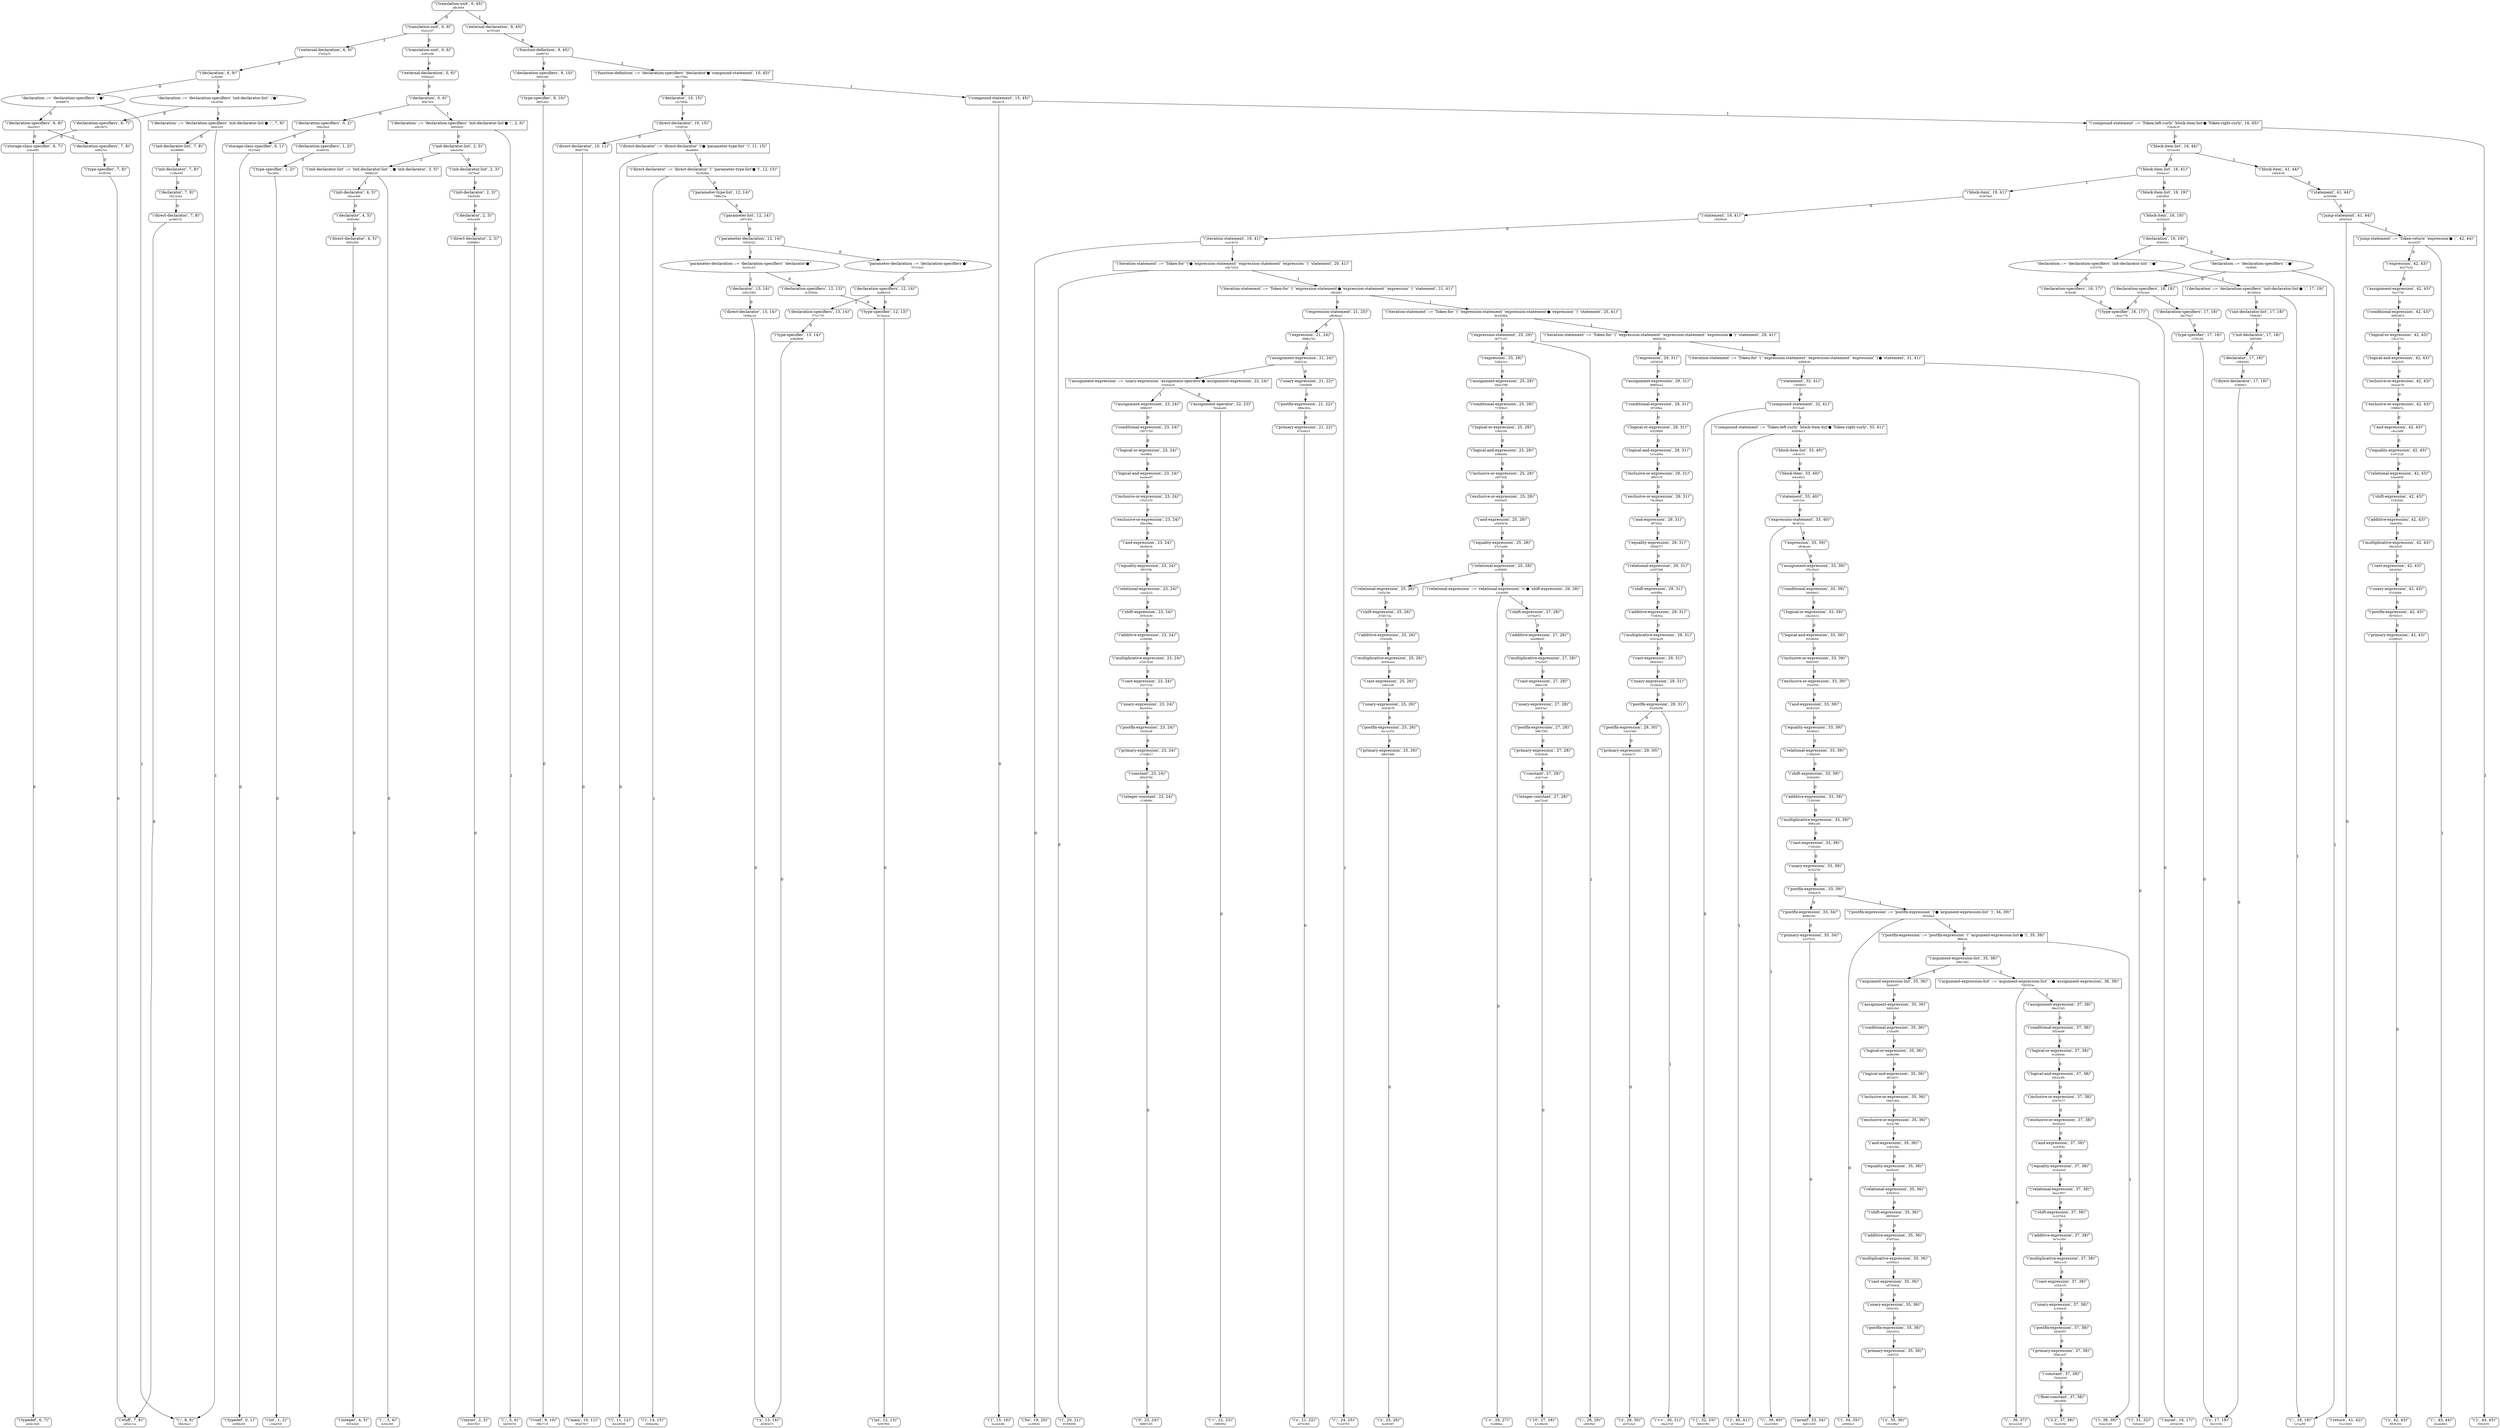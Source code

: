 digraph g {
"5ae3f811-36d2-4364-bef0-9e29272bebcf" [label=<"('translation-unit', 0, 45)"<br/><font point-size="10">affa3d64</font> >  shape="box" style="rounded"]
"145522b9-ab2f-4ebe-955c-86f3499defe0" [label=<"('translation-unit', 0, 9)"<br/><font point-size="10">03cb1e57</font> >  shape="box" style="rounded"]
"3805c0f8-dacf-4d58-b738-ce3209bdc002" [label=<"('translation-unit', 0, 6)"<br/><font point-size="10">d2f61e96</font> >  shape="box" style="rounded"]
"47e3eec4-3125-4bde-bdb9-30d423528635" [label=<"('external-declaration', 0, 6)"<br/><font point-size="10">33585ad5</font> >  shape="box" style="rounded"]
"86d602aa-a315-41b6-b265-78f055a229d6" [label=<"('declaration', 0, 6)"<br/><font point-size="10">3f9a74cd</font> >  shape="box" style="rounded"]
"1af344d3-df24-479b-90f5-a964613cb287" [label=<"('declaration-specifiers', 0, 2)"<br/><font point-size="10">00fed9a9</font> >  shape="box" style="rounded"]
"fe3b0974-47b1-44cd-b61e-e8485d46a03f" [label=<"('storage-class-specifier', 0, 1)"<br/><font point-size="10">7fc216d4</font> >  shape="box" style="rounded"]
"a3cadf30-6403-4efb-b33a-6553512f8a11" [label=<"('typedef', 0, 1)"<br/><font point-size="10">2d06bdfd</font> >  shape="box" style="rounded"]
"d758de17-a1bb-4f06-9133-91bbb5212d90" [label=<"('declaration-specifiers', 1, 2)"<br/><font point-size="10">4ea60c04</font> >  shape="box" style="rounded"]
"14eb0581-4819-4eeb-bc84-45fd96cca13a" [label=<"('type-specifier', 1, 2)"<br/><font point-size="10">7fec265a</font> >  shape="box" style="rounded"]
"267f9d16-8289-4b6c-abf6-87f11deed1bd" [label=<"('int', 1, 2)"<br/><font point-size="10">c18a67df</font> >  shape="box" style="rounded"]
"41f3d7c6-5850-4607-a7a4-fc2e1f4ee0c8" [label=<"('declaration' ::= 'declaration-specifiers' 'init-declarator-list'● ';', 2, 6)"<br/><font point-size="10">44956fd0</font> >  shape="box"]
"b5eb7b45-52f8-40b6-b46b-24b40623722e" [label=<"('init-declarator-list', 2, 5)"<br/><font point-size="10">a0ade05e</font> >  shape="box" style="rounded"]
"a48ecb12-3efd-4993-971a-dc2fd8fbbe35" [label=<"('init-declarator-list', 2, 3)"<br/><font point-size="10">c5f75aaf</font> >  shape="box" style="rounded"]
"c2f4a673-d413-4318-aac4-bebf0d135cb2" [label=<"('init-declarator', 2, 3)"<br/><font point-size="10">23b82f84</font> >  shape="box" style="rounded"]
"70626caa-6559-4a29-80b8-4e38d4238bee" [label=<"('declarator', 2, 3)"<br/><font point-size="10">6c6a3df8</font> >  shape="box" style="rounded"]
"0d482fba-394b-41ff-8efa-f90b1b725f44" [label=<"('direct-declarator', 2, 3)"<br/><font point-size="10">bf4998b1</font> >  shape="box" style="rounded"]
"63560919-2e9b-454f-ac38-92e8dc9df204" [label=<"('myint', 2, 3)"<br/><font point-size="10">db61f5b1</font> >  shape="box" style="rounded"]
"79745b73-72cd-436f-8708-ff5a7966163d" [label=<"('init-declarator-list' ::= 'init-declarator-list' ','● 'init-declarator', 3, 5)"<br/><font point-size="10">3448bb25</font> >  shape="box"]
"73ff0d6c-2224-4b61-9552-d826cb71f8a1" [label=<"(',', 3, 4)"<br/><font point-size="10">dcf4e365</font> >  shape="box" style="rounded"]
"60f3d16f-539e-450c-a085-9ee04898a4d3" [label=<"('init-declarator', 4, 5)"<br/><font point-size="10">24bee946</font> >  shape="box" style="rounded"]
"5fb21684-445d-45b3-98ae-6dce3a318803" [label=<"('declarator', 4, 5)"<br/><font point-size="10">6e85e6bf</font> >  shape="box" style="rounded"]
"1073f44a-a1b2-4242-9a96-ba86b68dbe5a" [label=<"('direct-declarator', 4, 5)"<br/><font point-size="10">9d92cfb6</font> >  shape="box" style="rounded"]
"b52db4d5-dfef-43d8-a06f-5cecd0e4b227" [label=<"('integer', 4, 5)"<br/><font point-size="10">5033afa6</font> >  shape="box" style="rounded"]
"ca2e387f-66dd-4c45-a9da-8c3b33d696ae" [label=<"(';', 5, 6)"<br/><font point-size="10">0a05637d</font> >  shape="box" style="rounded"]
"cf4f4a4a-472a-4fde-b0dc-dac263f35e89" [label=<"('external-declaration', 6, 9)"<br/><font point-size="10">37a5cb51</font> >  shape="box" style="rounded"]
"4f8e812b-f413-45f7-b3aa-d0e93c681265" [label=<"('declaration', 6, 9)"<br/><font point-size="10">cc3faf49</font> >  shape="box" style="rounded"]
"ecd13797-95f2-4479-bb5e-1bbcf416b5e2" [label=<"declaration ::= 'declaration-specifiers' ';'●"<br/><font point-size="10">b0496879</font> >  shape="oval"]
"0800d2e8-ca69-4e2b-812d-48b467d727df" [label=<"('declaration-specifiers', 6, 8)"<br/><font point-size="10">28adf923</font> >  shape="box" style="rounded"]
"dcb82608-697d-4c37-a41f-e01805b14f2c" [label=<"('storage-class-specifier', 6, 7)"<br/><font point-size="10">2c4ad9f2</font> >  shape="box" style="rounded"]
"378d3232-6358-46bb-9565-d7f0ab799158" [label=<"('typedef', 6, 7)"<br/><font point-size="10">ab9a1b49</font> >  shape="box" style="rounded"]
"5a775220-0420-470d-8a3d-eac65ae9dfd2" [label=<"('declaration-specifiers', 7, 8)"<br/><font point-size="10">a9f027ee</font> >  shape="box" style="rounded"]
"bc999aba-5378-4128-afda-ffd93430467d" [label=<"('type-specifier', 7, 8)"<br/><font point-size="10">61f4916a</font> >  shape="box" style="rounded"]
"30fd90e1-7703-40e0-8930-b00ab23eadd8" [label=<"('stuff', 7, 8)"<br/><font point-size="10">e65dc11a</font> >  shape="box" style="rounded"]
"77caf8f1-93f4-420b-ad7a-dd8028e73f12" [label=<"(';', 8, 9)"<br/><font point-size="10">864c9ee1</font> >  shape="box" style="rounded"]
"981a0f53-85cf-4db9-8702-958ac0121082" [label=<"declaration ::= 'declaration-specifiers' 'init-declarator-list' ';'●"<br/><font point-size="10">d4cef54e</font> >  shape="oval"]
"b36b422b-0207-4465-b8a8-77366252a00a" [label=<"('declaration-specifiers', 6, 7)"<br/><font point-size="10">e9614073</font> >  shape="box" style="rounded"]
"bb984cfa-be73-405e-be2f-10b98a7764bf" [label=<"('declaration' ::= 'declaration-specifiers' 'init-declarator-list'● ';', 7, 9)"<br/><font point-size="10">34943101</font> >  shape="box"]
"43c32c46-ef39-452b-95ab-5bc4d839c60e" [label=<"('init-declarator-list', 7, 8)"<br/><font point-size="10">6cb99690</font> >  shape="box" style="rounded"]
"d6b8de49-af37-42a4-933e-9bdb6798558c" [label=<"('init-declarator', 7, 8)"<br/><font point-size="10">11d8ad40</font> >  shape="box" style="rounded"]
"0d2a6346-cdce-4a7b-90fb-4d69a16e2381" [label=<"('declarator', 7, 8)"<br/><font point-size="10">55212cbd</font> >  shape="box" style="rounded"]
"9de10d54-c20a-4e9f-a672-7af38f63ea2d" [label=<"('direct-declarator', 7, 8)"<br/><font point-size="10">ae548118</font> >  shape="box" style="rounded"]
"8ac48cc5-3308-446e-bfba-05365df451a4" [label=<"('external-declaration', 9, 45)"<br/><font point-size="10">4a7910d0</font> >  shape="box" style="rounded"]
"8003ef66-f6bd-42d9-a562-15af16ccbe1b" [label=<"('function-definition', 9, 45)"<br/><font point-size="10">2e409743</font> >  shape="box" style="rounded"]
"2ac33d19-1bf0-4f6e-b76d-8a96975ffc53" [label=<"('declaration-specifiers', 9, 10)"<br/><font point-size="10">5892c46f</font> >  shape="box" style="rounded"]
"9b6f434e-ee4b-475b-aac0-74f2b29a2a2e" [label=<"('type-specifier', 9, 10)"<br/><font point-size="10">4f851402</font> >  shape="box" style="rounded"]
"c0da2ce8-1217-4696-8bb6-eecd57ef0091" [label=<"('void', 9, 10)"<br/><font point-size="10">6ffe7118</font> >  shape="box" style="rounded"]
"fcbb1e7e-e101-45a4-af77-efe9ceab0dbd" [label=<"('function-definition' ::= 'declaration-specifiers' 'declarator'● 'compound-statement', 10, 45)"<br/><font point-size="10">f4e179da</font> >  shape="box"]
"74433955-10f6-4662-a224-5616239db249" [label=<"('declarator', 10, 15)"<br/><font point-size="10">c2c7084a</font> >  shape="box" style="rounded"]
"f6c42483-5086-41d9-9210-8d259b69dfb4" [label=<"('direct-declarator', 10, 15)"<br/><font point-size="10">2354f53d</font> >  shape="box" style="rounded"]
"75e928a9-a772-4680-b2d3-acf38ebd374b" [label=<"('direct-declarator', 10, 11)"<br/><font point-size="10">98287754</font> >  shape="box" style="rounded"]
"ce6aa6af-2fbd-4230-9d48-3cf2ebf9b302" [label=<"('main', 10, 11)"<br/><font point-size="10">902d7817</font> >  shape="box" style="rounded"]
"29399668-df2f-41bd-80ff-ca095366993d" [label=<"('direct-declarator' ::= 'direct-declarator' '('● 'parameter-type-list' ')', 11, 15)"<br/><font point-size="10">8ba6645c</font> >  shape="box"]
"0c4965c9-aea4-4f6e-88fe-d983df6cfe1f" [label=<"('(', 11, 12)"<br/><font point-size="10">6dcb8568</font> >  shape="box" style="rounded"]
"523b00e2-350f-4ec9-977f-68662bd3fab6" [label=<"('direct-declarator' ::= 'direct-declarator' '(' 'parameter-type-list'● ')', 12, 15)"<br/><font point-size="10">91e928ab</font> >  shape="box"]
"cca818dd-06a6-4086-a486-1ae73762f8df" [label=<"('parameter-type-list', 12, 14)"<br/><font point-size="10">7896c53e</font> >  shape="box" style="rounded"]
"5f5b59cc-6452-47e2-a2b8-3cdbacc744f9" [label=<"('parameter-list', 12, 14)"<br/><font point-size="10">af97c403</font> >  shape="box" style="rounded"]
"4dc66e22-9a71-4ff5-9f4e-e6d0b974cf5f" [label=<"('parameter-declaration', 12, 14)"<br/><font point-size="10">05f3d322</font> >  shape="box" style="rounded"]
"12fdf472-eda2-422e-a399-f0852612f743" [label=<"parameter-declaration ::= 'declaration-specifiers'●"<br/><font point-size="10">7f131de0</font> >  shape="oval"]
"d30d37d9-52e5-4621-908e-82b7eda89d07" [label=<"('declaration-specifiers', 12, 14)"<br/><font point-size="10">ba88e018</font> >  shape="box" style="rounded"]
"b91a81cb-7905-43b1-960a-0cf7e2a4538c" [label=<"('type-specifier', 12, 13)"<br/><font point-size="10">811baeca</font> >  shape="box" style="rounded"]
"8cd09eb5-99ac-411d-a71f-2cf0676c1625" [label=<"('int', 12, 13)"<br/><font point-size="10">fe947f64</font> >  shape="box" style="rounded"]
"26cbb4c7-07b2-4711-a1db-66dc0f3ace82" [label=<"('declaration-specifiers', 13, 14)"<br/><font point-size="10">f77c1735</font> >  shape="box" style="rounded"]
"57b37feb-ce8b-4d92-a2a4-edd74f59c265" [label=<"('type-specifier', 13, 14)"<br/><font point-size="10">d38e89d6</font> >  shape="box" style="rounded"]
"4340b7b0-1929-47e0-b3a4-bdf505e4a4a6" [label=<"('x', 13, 14)"<br/><font point-size="10">d6363e73</font> >  shape="box" style="rounded"]
"25a25577-b8a3-4bfe-8921-968416f15ce5" [label=<"parameter-declaration ::= 'declaration-specifiers' 'declarator'●"<br/><font point-size="10">8a161cb5</font> >  shape="oval"]
"5995687a-5b24-4fdc-b957-a5db0a8c504b" [label=<"('declaration-specifiers', 12, 13)"<br/><font point-size="10">dc5550de</font> >  shape="box" style="rounded"]
"b9ad6889-3d2e-4b0f-b16c-31ce2f7fa5ae" [label=<"('declarator', 13, 14)"<br/><font point-size="10">bdbc5562</font> >  shape="box" style="rounded"]
"1356e6f2-063e-49f9-9061-fdc09d2795df" [label=<"('direct-declarator', 13, 14)"<br/><font point-size="10">7d06ae24</font> >  shape="box" style="rounded"]
"e179bf2d-dcdf-43ef-b146-3575c9f2174a" [label=<"(')', 14, 15)"<br/><font point-size="10">d040ad0a</font> >  shape="box" style="rounded"]
"f88cfb96-8cbe-49d8-9342-47bd00af869c" [label=<"('compound-statement', 15, 45)"<br/><font point-size="10">3f2cde74</font> >  shape="box" style="rounded"]
"b72feb49-9f3f-4d03-86c8-487af93cb5dd" [label=<"('{', 15, 16)"<br/><font point-size="10">0ceddc6b</font> >  shape="box" style="rounded"]
"b082701c-ea7f-4577-b16b-b9d4cb78150e" [label=<"('compound-statement' ::= 'Token-left-curly' 'block-item-list'● 'Token-right-curly', 16, 45)"<br/><font point-size="10">f14a4b35</font> >  shape="box"]
"54428e54-85bf-4121-8bf0-4f87055cc2ef" [label=<"('block-item-list', 16, 44)"<br/><font point-size="10">027eee03</font> >  shape="box" style="rounded"]
"28239da2-d568-4b4a-a039-5c26f4e9d3ca" [label=<"('block-item-list', 16, 41)"<br/><font point-size="10">25d4aa17</font> >  shape="box" style="rounded"]
"e668a5e3-5dc7-441e-bdb2-763b77053b4b" [label=<"('block-item-list', 16, 19)"<br/><font point-size="10">ed8c9843</font> >  shape="box" style="rounded"]
"53feafc3-fa1a-4687-b49a-061c22ee9e07" [label=<"('block-item', 16, 19)"<br/><font point-size="10">eb225a33</font> >  shape="box" style="rounded"]
"92a820e2-4c4c-49d8-a202-595845c8ea58" [label=<"('declaration', 16, 19)"<br/><font point-size="10">6f3b81bc</font> >  shape="box" style="rounded"]
"5c0078b2-b3aa-4a44-8559-ee2fe8d210e8" [label=<"declaration ::= 'declaration-specifiers' ';'●"<br/><font point-size="10">18cff060</font> >  shape="oval"]
"54cd101c-523c-4b14-981a-7e585d9eba42" [label=<"('declaration-specifiers', 16, 18)"<br/><font point-size="10">ef35a4ed</font> >  shape="box" style="rounded"]
"24d8d679-4bdb-4472-a923-3e755ee48d0e" [label=<"('type-specifier', 16, 17)"<br/><font point-size="10">c4eec776</font> >  shape="box" style="rounded"]
"217fee84-4a01-4cf8-9737-f86013f99aef" [label=<"('myint', 16, 17)"<br/><font point-size="10">e910d185</font> >  shape="box" style="rounded"]
"1ae9730f-8bd9-4580-8b06-3013682fd40f" [label=<"('declaration-specifiers', 17, 18)"<br/><font point-size="10">24a735a7</font> >  shape="box" style="rounded"]
"ab2f8cb5-1d75-4b4c-8ad8-c4e613dde070" [label=<"('type-specifier', 17, 18)"<br/><font point-size="10">137912f2</font> >  shape="box" style="rounded"]
"4f682346-a9e9-49fa-aabb-486a365356bb" [label=<"('z', 17, 18)"<br/><font point-size="10">8a2316fc</font> >  shape="box" style="rounded"]
"bc68382c-2287-4511-933d-450cffc27a01" [label=<"(';', 18, 19)"<br/><font point-size="10">1a7eef0f</font> >  shape="box" style="rounded"]
"80f47f46-5bc1-4e0a-af34-7f85de334dfb" [label=<"declaration ::= 'declaration-specifiers' 'init-declarator-list' ';'●"<br/><font point-size="10">b1f1f756</font> >  shape="oval"]
"29a1af96-f0a2-460e-a48b-88c59d0c8a6b" [label=<"('declaration-specifiers', 16, 17)"<br/><font point-size="10">0c30c6fc</font> >  shape="box" style="rounded"]
"feb3cc95-baa1-44f9-a77e-12a43760b450" [label=<"('declaration' ::= 'declaration-specifiers' 'init-declarator-list'● ';', 17, 19)"<br/><font point-size="10">8b7d82c4</font> >  shape="box"]
"26d006e1-6a45-483c-b0d8-b4c7338b8cb2" [label=<"('init-declarator-list', 17, 18)"<br/><font point-size="10">7308c8e7</font> >  shape="box" style="rounded"]
"5c3a48ac-d26d-4568-bdac-43f24986a18b" [label=<"('init-declarator', 17, 18)"<br/><font point-size="10">fd9f180b</font> >  shape="box" style="rounded"]
"136f9ad1-6790-43e9-bd81-eb5bb358abdd" [label=<"('declarator', 17, 18)"<br/><font point-size="10">c3900345</font> >  shape="box" style="rounded"]
"318f5b1f-35cf-4d62-87b2-a88c771b596b" [label=<"('direct-declarator', 17, 18)"<br/><font point-size="10">1f3849c3</font> >  shape="box" style="rounded"]
"23aebc3f-9748-40c6-a0f1-a5a67b6db6e7" [label=<"('block-item', 19, 41)"<br/><font point-size="10">6c5874a9</font> >  shape="box" style="rounded"]
"ea8db67c-af67-4394-9d40-bfc655d8bffd" [label=<"('statement', 19, 41)"<br/><font point-size="10">c40295e6</font> >  shape="box" style="rounded"]
"c2118ab0-8101-40aa-854c-a50146ba40e7" [label=<"('iteration-statement', 19, 41)"<br/><font point-size="10">eca14e7d</font> >  shape="box" style="rounded"]
"d5965d41-7a07-441c-b028-b8f24b2579e1" [label=<"('for', 19, 20)"<br/><font point-size="10">ccc69042</font> >  shape="box" style="rounded"]
"d26da53d-d55e-45f5-a4df-f0e4a27f55db" [label=<"('iteration-statement' ::= 'Token-for' '('● 'expression-statement' 'expression-statement' 'expression' ')' 'statement', 20, 41)"<br/><font point-size="10">a5b72524</font> >  shape="box"]
"ddc99353-c118-458e-87f2-936d0bff1dd4" [label=<"('(', 20, 21)"<br/><font point-size="10">85306498</font> >  shape="box" style="rounded"]
"9259a610-314f-480c-ab55-19c323188491" [label=<"('iteration-statement' ::= 'Token-for' '(' 'expression-statement'● 'expression-statement' 'expression' ')' 'statement', 21, 41)"<br/><font point-size="10">1ffe5a83</font> >  shape="box"]
"517c1c3a-0830-4de6-9550-467919b32c46" [label=<"('expression-statement', 21, 25)"<br/><font point-size="10">e8b9bea1</font> >  shape="box" style="rounded"]
"f1b5c9a2-a82a-4fb7-834d-389d86bd20b9" [label=<"('expression', 21, 24)"<br/><font point-size="10">988ba762</font> >  shape="box" style="rounded"]
"7a22f728-1ebc-4620-a526-4058486bc771" [label=<"('assignment-expression', 21, 24)"<br/><font point-size="10">52dbf13a</font> >  shape="box" style="rounded"]
"ff30591b-196c-4f02-8edc-2627c24f9f3c" [label=<"('unary-expression', 21, 22)"<br/><font point-size="10">53fd9408</font> >  shape="box" style="rounded"]
"7b05d660-62e0-49b5-8e4c-2fe09d521ebf" [label=<"('postfix-expression', 21, 22)"<br/><font point-size="10">699a362a</font> >  shape="box" style="rounded"]
"e3d033de-bc46-4fcb-907e-90505c829e92" [label=<"('primary-expression', 21, 22)"<br/><font point-size="10">874c6414</font> >  shape="box" style="rounded"]
"4e19bc86-81e1-4e63-adff-f9ac14840b79" [label=<"('z', 21, 22)"<br/><font point-size="10">a97624fd</font> >  shape="box" style="rounded"]
"1f423404-2512-43f5-bd98-f7201e034beb" [label=<"('assignment-expression' ::= 'unary-expression' 'assignment-operator'● 'assignment-expression', 22, 24)"<br/><font point-size="10">31b93ac9</font> >  shape="box"]
"70062293-afab-46bd-9111-c5a81b153690" [label=<"('assignment-operator', 22, 23)"<br/><font point-size="10">7b0abe04</font> >  shape="box" style="rounded"]
"e623825c-d71a-475c-9816-183ec955d0a5" [label=<"('=', 22, 23)"<br/><font point-size="10">c5860952</font> >  shape="box" style="rounded"]
"601597a5-88cb-4f64-a21d-d88d546c9403" [label=<"('assignment-expression', 23, 24)"<br/><font point-size="10">3896cf47</font> >  shape="box" style="rounded"]
"2d15a402-9d84-4764-8aa1-b0c3e91b739e" [label=<"('conditional-expression', 23, 24)"<br/><font point-size="10">528717b0</font> >  shape="box" style="rounded"]
"7a2d8689-bcbb-4793-ba18-9d150dc2a2e0" [label=<"('logical-or-expression', 23, 24)"<br/><font point-size="10">cbb0ffcb</font> >  shape="box" style="rounded"]
"d9ffd3c8-005d-47e4-be96-56203b97be94" [label=<"('logical-and-expression', 23, 24)"<br/><font point-size="10">dea9ee97</font> >  shape="box" style="rounded"]
"a5cb28b6-1c42-4b25-be7e-6166aaea4698" [label=<"('inclusive-or-expression', 23, 24)"<br/><font point-size="10">c3525153</font> >  shape="box" style="rounded"]
"eb69b49a-8098-4190-b997-94408c898138" [label=<"('exclusive-or-expression', 23, 24)"<br/><font point-size="10">166cd96a</font> >  shape="box" style="rounded"]
"9b792fe1-4afe-4622-acd2-f36c0a00689b" [label=<"('and-expression', 23, 24)"<br/><font point-size="10">49c84a34</font> >  shape="box" style="rounded"]
"894ed6ec-582b-4a9a-b467-de163eab299d" [label=<"('equality-expression', 23, 24)"<br/><font point-size="10">3f61f19b</font> >  shape="box" style="rounded"]
"2ce19fc0-6299-4102-a30a-d88e024103d2" [label=<"('relational-expression', 23, 24)"<br/><font point-size="10">ccaa2c23</font> >  shape="box" style="rounded"]
"bff64b16-720c-4ac8-99ee-2e893e1e7d9d" [label=<"('shift-expression', 23, 24)"<br/><font point-size="10">397b0c00</font> >  shape="box" style="rounded"]
"56426a50-7d42-4ab3-b02f-b478a2b3414d" [label=<"('additive-expression', 23, 24)"<br/><font point-size="10">a16929fa</font> >  shape="box" style="rounded"]
"9d1b2796-ad4e-4471-8ae8-7493bea06515" [label=<"('multiplicative-expression', 23, 24)"<br/><font point-size="10">a7db7b26</font> >  shape="box" style="rounded"]
"1068ab52-8a4d-4600-865c-ed20a54452eb" [label=<"('cast-expression', 23, 24)"<br/><font point-size="10">25271c32</font> >  shape="box" style="rounded"]
"45420039-5fa0-4858-9334-afef302b3a6e" [label=<"('unary-expression', 23, 24)"<br/><font point-size="10">4be020ce</font> >  shape="box" style="rounded"]
"2dccf4eb-8719-41ba-82b1-90e2bae129fd" [label=<"('postfix-expression', 23, 24)"<br/><font point-size="10">1625ba9f</font> >  shape="box" style="rounded"]
"b80ca57d-5e8b-49d6-a290-8efb784c8fde" [label=<"('primary-expression', 23, 24)"<br/><font point-size="10">e7328b17</font> >  shape="box" style="rounded"]
"ccd3e69a-76b7-4a3e-9b64-141d68a2591a" [label=<"('constant', 23, 24)"<br/><font point-size="10">48520760</font> >  shape="box" style="rounded"]
"eaf0cc72-377e-4378-a51a-6abea722f57c" [label=<"('integer-constant', 23, 24)"<br/><font point-size="10">c134849c</font> >  shape="box" style="rounded"]
"eb348cbe-3573-412a-aacd-15045a44a0a6" [label=<"('0', 23, 24)"<br/><font point-size="10">68697c05</font> >  shape="box" style="rounded"]
"3ccf9f39-6ff9-4beb-9b24-9e62c898636d" [label=<"(';', 24, 25)"<br/><font point-size="10">712c8763</font> >  shape="box" style="rounded"]
"ccba01b4-0e87-4cee-9d86-303f57df7927" [label=<"('iteration-statement' ::= 'Token-for' '(' 'expression-statement' 'expression-statement'● 'expression' ')' 'statement', 25, 41)"<br/><font point-size="10">4b2426bb</font> >  shape="box"]
"ca8f8aab-308b-4cc9-a5c9-21f806bb5019" [label=<"('expression-statement', 25, 29)"<br/><font point-size="10">38771107</font> >  shape="box" style="rounded"]
"07d540e5-00da-4cdf-a05b-d20986b78421" [label=<"('expression', 25, 28)"<br/><font point-size="10">528023c3</font> >  shape="box" style="rounded"]
"ff555fa2-67c3-4694-967f-e0e97349ea0c" [label=<"('assignment-expression', 25, 28)"<br/><font point-size="10">20eb3769</font> >  shape="box" style="rounded"]
"5b18be92-7981-48e4-ac95-7d655238220b" [label=<"('conditional-expression', 25, 28)"<br/><font point-size="10">717656c5</font> >  shape="box" style="rounded"]
"90bf0f74-955d-4b6e-ac67-f10ce11be6a4" [label=<"('logical-or-expression', 25, 28)"<br/><font point-size="10">f160c55b</font> >  shape="box" style="rounded"]
"50016cb6-b6d4-44f2-86bb-2189551b6432" [label=<"('logical-and-expression', 25, 28)"<br/><font point-size="10">a36fad9e</font> >  shape="box" style="rounded"]
"b9accf9f-b4af-4c0c-9ed2-d16202d42176" [label=<"('inclusive-or-expression', 25, 28)"<br/><font point-size="10">c4f57d2b</font> >  shape="box" style="rounded"]
"2c40c8c3-4c0e-469d-bc5f-353805ac9a04" [label=<"('exclusive-or-expression', 25, 28)"<br/><font point-size="10">62828af2</font> >  shape="box" style="rounded"]
"ab575536-b179-4254-937d-bde0cbbc8930" [label=<"('and-expression', 25, 28)"<br/><font point-size="10">e0d45b54</font> >  shape="box" style="rounded"]
"0a0e8081-93ea-4dec-929b-fae9f0f63156" [label=<"('equality-expression', 25, 28)"<br/><font point-size="10">d7e7ea84</font> >  shape="box" style="rounded"]
"df7c8da4-183d-4fb9-a074-e7e9b7a4ce0e" [label=<"('relational-expression', 25, 28)"<br/><font point-size="10">ecf94065</font> >  shape="box" style="rounded"]
"1c09d648-2380-4f5c-8e0c-1e571298b314" [label=<"('relational-expression', 25, 26)"<br/><font point-size="10">13d5a78e</font> >  shape="box" style="rounded"]
"c562f965-2f02-4cb7-8dc5-ad46b1cf490b" [label=<"('shift-expression', 25, 26)"<br/><font point-size="10">d728172e</font> >  shape="box" style="rounded"]
"dcce3d0e-12be-4707-bedd-36ed5364a9a2" [label=<"('additive-expression', 25, 26)"<br/><font point-size="10">235a5dfb</font> >  shape="box" style="rounded"]
"e35201ca-1bb6-48ea-bb80-cc28a020449e" [label=<"('multiplicative-expression', 25, 26)"<br/><font point-size="10">ab83beed</font> >  shape="box" style="rounded"]
"eac3563b-b4c6-4a17-baab-b41a5c440a70" [label=<"('cast-expression', 25, 26)"<br/><font point-size="10">2361ec6f</font> >  shape="box" style="rounded"]
"8090c30c-65bf-4669-a950-093a16ef9b48" [label=<"('unary-expression', 25, 26)"<br/><font point-size="10">e63c4b76</font> >  shape="box" style="rounded"]
"0ccb19c5-21be-47cb-bf3d-ccc2f67de4e4" [label=<"('postfix-expression', 25, 26)"<br/><font point-size="10">6ec1a37d</font> >  shape="box" style="rounded"]
"8b4aafaf-4e35-4ca0-9f17-50481768e036" [label=<"('primary-expression', 25, 26)"<br/><font point-size="10">68655468</font> >  shape="box" style="rounded"]
"c625bd2b-fc28-4a84-813d-6a2ecf22a381" [label=<"('z', 25, 26)"<br/><font point-size="10">8cc85587</font> >  shape="box" style="rounded"]
"56ee61ca-01e8-4cc3-806c-92e03541f1de" [label=<"('relational-expression' ::= 'relational-expression' '&lt;'● 'shift-expression', 26, 28)"<br/><font point-size="10">e3c404f6</font> >  shape="box"]
"b78bca1e-e3ea-4e8c-ad6d-08e5b82fc39d" [label=<"('&lt;', 26, 27)"<br/><font point-size="10">f1e669ee</font> >  shape="box" style="rounded"]
"220e7cf1-153c-4c17-947d-006b4d2a01c5" [label=<"('shift-expression', 27, 28)"<br/><font point-size="10">b570e872</font> >  shape="box" style="rounded"]
"12d519fe-1cdc-444a-aced-ac211e6d56ae" [label=<"('additive-expression', 27, 28)"<br/><font point-size="10">edd98bd0</font> >  shape="box" style="rounded"]
"127d5f22-98c7-468c-bfa8-d015d8254711" [label=<"('multiplicative-expression', 27, 28)"<br/><font point-size="10">27a23ef7</font> >  shape="box" style="rounded"]
"14769292-655c-4899-b6be-494c58cd6844" [label=<"('cast-expression', 27, 28)"<br/><font point-size="10">394dc195</font> >  shape="box" style="rounded"]
"54ba82a8-5948-4b5f-9b94-424696050359" [label=<"('unary-expression', 27, 28)"<br/><font point-size="10">6a63f3ac</font> >  shape="box" style="rounded"]
"e97669f1-c8d1-4cd2-99b9-4422d8cb8e7c" [label=<"('postfix-expression', 27, 28)"<br/><font point-size="10">588c7583</font> >  shape="box" style="rounded"]
"cfbe1ef7-9770-401a-87e7-ff50feea02d7" [label=<"('primary-expression', 27, 28)"<br/><font point-size="10">f1d63b46</font> >  shape="box" style="rounded"]
"ed634fef-d338-4f5f-8554-503722946a24" [label=<"('constant', 27, 28)"<br/><font point-size="10">dc0c7ca6</font> >  shape="box" style="rounded"]
"49aff353-0d14-4561-8485-af4a0fd882ac" [label=<"('integer-constant', 27, 28)"<br/><font point-size="10">aae72ca8</font> >  shape="box" style="rounded"]
"2ecb2bcf-1c67-42c3-b6fd-733f023f755e" [label=<"('10', 27, 28)"<br/><font point-size="10">b1c06e00</font> >  shape="box" style="rounded"]
"993122d1-87a6-4a05-91bf-41091cda4486" [label=<"(';', 28, 29)"<br/><font point-size="10">e89cf0ef</font> >  shape="box" style="rounded"]
"9e6aeac0-1475-4dee-8814-03506189c6e8" [label=<"('iteration-statement' ::= 'Token-for' '(' 'expression-statement' 'expression-statement' 'expression'● ')' 'statement', 29, 41)"<br/><font point-size="10">48db8c3d</font> >  shape="box"]
"bc8549b9-2c36-40e2-b7c7-307056432e9e" [label=<"('expression', 29, 31)"<br/><font point-size="10">c5d562c8</font> >  shape="box" style="rounded"]
"3cefa178-af05-4b25-a347-4370c4c1a204" [label=<"('assignment-expression', 29, 31)"<br/><font point-size="10">96805ae2</font> >  shape="box" style="rounded"]
"bb642372-aac9-481f-9470-af74b986940f" [label=<"('conditional-expression', 29, 31)"<br/><font point-size="10">6f7cf6be</font> >  shape="box" style="rounded"]
"a34dc4ad-2837-41d0-b7ee-9b2caa99d984" [label=<"('logical-or-expression', 29, 31)"<br/><font point-size="10">43529400</font> >  shape="box" style="rounded"]
"a16ffef5-7250-488f-91cc-f453f7c8efe2" [label=<"('logical-and-expression', 29, 31)"<br/><font point-size="10">1d1ed85a</font> >  shape="box" style="rounded"]
"14e2edcb-fb3a-4638-9dab-142f815228f9" [label=<"('inclusive-or-expression', 29, 31)"<br/><font point-size="10">4f657c7f</font> >  shape="box" style="rounded"]
"df58b0fd-e517-439f-87e5-3a22e2a866e6" [label=<"('exclusive-or-expression', 29, 31)"<br/><font point-size="10">79a390ad</font> >  shape="box" style="rounded"]
"51e1b438-4757-4ceb-a423-13bad877dc8e" [label=<"('and-expression', 29, 31)"<br/><font point-size="10">fff7293d</font> >  shape="box" style="rounded"]
"18609aee-681a-4a49-9d0c-1354ca7a9b25" [label=<"('equality-expression', 29, 31)"<br/><font point-size="10">85f46377</font> >  shape="box" style="rounded"]
"c468f277-5ba5-4dbc-8085-080d6478e31a" [label=<"('relational-expression', 29, 31)"<br/><font point-size="10">a3357206</font> >  shape="box" style="rounded"]
"84a293bd-ec53-4279-9b8d-5f36335a66c5" [label=<"('shift-expression', 29, 31)"<br/><font point-size="10">4e82ff0a</font> >  shape="box" style="rounded"]
"4d66f89b-7fa4-4af1-ad92-e7d332922747" [label=<"('additive-expression', 29, 31)"<br/><font point-size="10">77cfb91a</font> >  shape="box" style="rounded"]
"65dc9cf6-c684-44e6-953a-056bc9400204" [label=<"('multiplicative-expression', 29, 31)"<br/><font point-size="10">01614e29</font> >  shape="box" style="rounded"]
"ff3f61e2-fa2a-4c89-b9ec-6f0331746bdd" [label=<"('cast-expression', 29, 31)"<br/><font point-size="10">06823bb2</font> >  shape="box" style="rounded"]
"8481db87-8560-4672-9307-1c75815adb8f" [label=<"('unary-expression', 29, 31)"<br/><font point-size="10">1b16b4a5</font> >  shape="box" style="rounded"]
"5e1a1d73-c0a4-4152-9ffa-2871bc60badc" [label=<"('postfix-expression', 29, 31)"<br/><font point-size="10">652db85b</font> >  shape="box" style="rounded"]
"c6dbaaad-c3db-439d-b259-32d21cf81780" [label=<"('postfix-expression', 29, 30)"<br/><font point-size="10">10e523d0</font> >  shape="box" style="rounded"]
"abf7529d-5880-4e7a-92d5-fbcaeb7790e9" [label=<"('primary-expression', 29, 30)"<br/><font point-size="10">dcb0ab71</font> >  shape="box" style="rounded"]
"8bd8f3d8-340c-476e-8071-6c045e72f58e" [label=<"('z', 29, 30)"<br/><font point-size="10">abf7e3e4</font> >  shape="box" style="rounded"]
"f4716233-f99f-419f-be2d-3f8e7b5bfab0" [label=<"('++', 30, 31)"<br/><font point-size="10">c9ad372f</font> >  shape="box" style="rounded"]
"b73bab54-f9bc-4d8b-b995-f1575c0e354f" [label=<"('iteration-statement' ::= 'Token-for' '(' 'expression-statement' 'expression-statement' 'expression' ')'● 'statement', 31, 41)"<br/><font point-size="10">44f69c48</font> >  shape="box"]
"79f56c1e-fd19-47f0-93f5-d3660103f7ed" [label=<"(')', 31, 32)"<br/><font point-size="10">f3dbde1f</font> >  shape="box" style="rounded"]
"9dfa3ac4-1984-4e17-bbce-09715fc28420" [label=<"('statement', 32, 41)"<br/><font point-size="10">13fd94d3</font> >  shape="box" style="rounded"]
"72167974-1732-4bc3-bae5-5a6845ec461d" [label=<"('compound-statement', 32, 41)"<br/><font point-size="10">fb7cfee6</font> >  shape="box" style="rounded"]
"74f151b7-e1ee-460e-9415-a54ef70fc747" [label=<"('{', 32, 33)"<br/><font point-size="10">64b419f2</font> >  shape="box" style="rounded"]
"47d8700e-a493-4c53-b788-44e570c65612" [label=<"('compound-statement' ::= 'Token-left-curly' 'block-item-list'● 'Token-right-curly', 33, 41)"<br/><font point-size="10">62d94a13</font> >  shape="box"]
"df2f26ca-2348-4c93-a0c0-3516911d7f8e" [label=<"('block-item-list', 33, 40)"<br/><font point-size="10">c34c6c15</font> >  shape="box" style="rounded"]
"d25e0817-b708-4c7a-8fef-554c527c7594" [label=<"('block-item', 33, 40)"<br/><font point-size="10">4cbe6422</font> >  shape="box" style="rounded"]
"4f6397b9-721f-40be-ada7-bb0277e6a4d7" [label=<"('statement', 33, 40)"<br/><font point-size="10">1e2fc2a6</font> >  shape="box" style="rounded"]
"dcd5e84b-36a3-4270-8e7b-8d944d24abc9" [label=<"('expression-statement', 33, 40)"<br/><font point-size="10">9fc5011e</font> >  shape="box" style="rounded"]
"7f0ec0a6-8af4-45f4-8a55-f9cac7863074" [label=<"('expression', 33, 39)"<br/><font point-size="10">efb4ba6e</font> >  shape="box" style="rounded"]
"2b084dfb-5e5c-4b3b-b0ec-906a7e14a5f6" [label=<"('assignment-expression', 33, 39)"<br/><font point-size="10">37bc5be5</font> >  shape="box" style="rounded"]
"258944a6-1e4a-4454-bf18-47ffb51b6895" [label=<"('conditional-expression', 33, 39)"<br/><font point-size="10">500446a3</font> >  shape="box" style="rounded"]
"9be3d7c4-10d4-4ccf-b78c-2224a362a382" [label=<"('logical-or-expression', 33, 39)"<br/><font point-size="10">d4a1bb12</font> >  shape="box" style="rounded"]
"7ff02f55-e36e-4597-8433-e6b293d26d13" [label=<"('logical-and-expression', 33, 39)"<br/><font point-size="10">6218feb6</font> >  shape="box" style="rounded"]
"c0b31c32-e8f9-4916-9211-59be025a464f" [label=<"('inclusive-or-expression', 33, 39)"<br/><font point-size="10">83925367</font> >  shape="box" style="rounded"]
"e18393b1-8019-4f2a-bc7c-8a22cbc1a2e0" [label=<"('exclusive-or-expression', 33, 39)"<br/><font point-size="10">22ed05fc</font> >  shape="box" style="rounded"]
"dd26aa95-ec92-48ab-b635-8cfdfc524142" [label=<"('and-expression', 33, 39)"<br/><font point-size="10">4d2b2325</font> >  shape="box" style="rounded"]
"2d059a7d-1e0f-45c3-943c-93b743fa12a3" [label=<"('equality-expression', 33, 39)"<br/><font point-size="10">85cf0eb3</font> >  shape="box" style="rounded"]
"853b74a2-9cee-4834-9772-9ffc4d302c0a" [label=<"('relational-expression', 33, 39)"<br/><font point-size="10">1126bdd8</font> >  shape="box" style="rounded"]
"ddfe3efb-482e-4946-a398-9df2e40791a5" [label=<"('shift-expression', 33, 39)"<br/><font point-size="10">834d4481</font> >  shape="box" style="rounded"]
"2daf614c-280a-451e-ad2f-ec52c5d236f4" [label=<"('additive-expression', 33, 39)"<br/><font point-size="10">71291049</font> >  shape="box" style="rounded"]
"c3247655-6c51-4cab-babc-998d0e4137a4" [label=<"('multiplicative-expression', 33, 39)"<br/><font point-size="10">36f81adb</font> >  shape="box" style="rounded"]
"5cbe10f5-0542-4d1c-8d20-3f09cef0162c" [label=<"('cast-expression', 33, 39)"<br/><font point-size="10">17dfc0d4</font> >  shape="box" style="rounded"]
"8ca85136-68cc-424b-b5d8-897be6c46e6d" [label=<"('unary-expression', 33, 39)"<br/><font point-size="10">9c32270f</font> >  shape="box" style="rounded"]
"d925329b-65ac-4c9a-92a7-d8560e6804b0" [label=<"('postfix-expression', 33, 39)"<br/><font point-size="10">1659e476</font> >  shape="box" style="rounded"]
"cb90d926-51d7-4a0d-8b39-50b9e485ad91" [label=<"('postfix-expression', 33, 34)"<br/><font point-size="10">9d68235d</font> >  shape="box" style="rounded"]
"d7b82ce9-5418-4fab-86a5-c003aa6e6c27" [label=<"('primary-expression', 33, 34)"<br/><font point-size="10">a2cf7b33</font> >  shape="box" style="rounded"]
"382e3160-c975-42d7-b25a-d95c3d7f5e3b" [label=<"('printf', 33, 34)"<br/><font point-size="10">6a913c93</font> >  shape="box" style="rounded"]
"a55ff385-f8b2-477d-9aa3-2561ef161f79" [label=<"('postfix-expression' ::= 'postfix-expression' '('● 'argument-expression-list' ')', 34, 39)"<br/><font point-size="10">955afdaf</font> >  shape="box"]
"bb78474e-2337-492e-bb5c-68d5d26879ee" [label=<"('(', 34, 35)"<br/><font point-size="10">a4f004a3</font> >  shape="box" style="rounded"]
"e8affc34-0a31-4735-a357-13c8db9f048d" [label=<"('postfix-expression' ::= 'postfix-expression' '(' 'argument-expression-list'● ')', 35, 39)"<br/><font point-size="10">fff6fc0e</font> >  shape="box"]
"7019e34a-e7f8-43f4-8d84-a18750b194b4" [label=<"('argument-expression-list', 35, 38)"<br/><font point-size="10">006c1941</font> >  shape="box" style="rounded"]
"4b4a2cf6-3e14-43c6-aa34-ee357fee944a" [label=<"('argument-expression-list', 35, 36)"<br/><font point-size="10">f2a6e507</font> >  shape="box" style="rounded"]
"c82f2c86-845a-44b0-ac67-1e1edc60eb58" [label=<"('assignment-expression', 35, 36)"<br/><font point-size="10">84921fe9</font> >  shape="box" style="rounded"]
"158aecbd-3c1d-47ed-93a4-bf86f3fc819d" [label=<"('conditional-expression', 35, 36)"<br/><font point-size="10">a7ddaff4</font> >  shape="box" style="rounded"]
"24c83391-7535-4c35-a6e6-e4e0b835f7db" [label=<"('logical-or-expression', 35, 36)"<br/><font point-size="10">aa48c946</font> >  shape="box" style="rounded"]
"c933429d-1700-4d0a-8f9d-1d1df1b27b36" [label=<"('logical-and-expression', 35, 36)"<br/><font point-size="10">9f1c927c</font> >  shape="box" style="rounded"]
"2a6df4d5-4c99-4db3-b84d-71658b1170ec" [label=<"('inclusive-or-expression', 35, 36)"<br/><font point-size="10">18451dbb</font> >  shape="box" style="rounded"]
"8252373c-5614-4654-ac5e-b9c3f7c1cd0a" [label=<"('exclusive-or-expression', 35, 36)"<br/><font point-size="10">fa23e796</font> >  shape="box" style="rounded"]
"809f5159-d705-4456-a0ed-7f050bff9b18" [label=<"('and-expression', 35, 36)"<br/><font point-size="10">1c6cb50a</font> >  shape="box" style="rounded"]
"71274b22-5e8f-47ab-945d-8b6e5c1af333" [label=<"('equality-expression', 35, 36)"<br/><font point-size="10">0a382a91</font> >  shape="box" style="rounded"]
"58dbe8f0-d48e-46de-b549-cee5402789c9" [label=<"('relational-expression', 35, 36)"<br/><font point-size="10">4c0b451d</font> >  shape="box" style="rounded"]
"a901dbf9-72e2-4ebd-a30e-83ded4970eba" [label=<"('shift-expression', 35, 36)"<br/><font point-size="10">68950b67</font> >  shape="box" style="rounded"]
"4f617879-f177-40ba-8a01-906503fa4db5" [label=<"('additive-expression', 35, 36)"<br/><font point-size="10">47a07aba</font> >  shape="box" style="rounded"]
"fc4b5396-85cd-43a1-b1d8-391cbc9e3869" [label=<"('multiplicative-expression', 35, 36)"<br/><font point-size="10">ecf592a3</font> >  shape="box" style="rounded"]
"5ee70dc2-7cb3-46c8-a4cd-efa986e42779" [label=<"('cast-expression', 35, 36)"<br/><font point-size="10">a87d44dd</font> >  shape="box" style="rounded"]
"4d8cc3a5-2874-4a7f-bc4c-2bd1067e762a" [label=<"('unary-expression', 35, 36)"<br/><font point-size="10">fd02c93c</font> >  shape="box" style="rounded"]
"5bfeb06c-0576-44cc-bfc1-cc3e5d66e3f0" [label=<"('postfix-expression', 35, 36)"<br/><font point-size="10">1d61d012</font> >  shape="box" style="rounded"]
"9fdc5e8f-d12d-4c6d-ac82-0b0e2b812f6b" [label=<"('primary-expression', 35, 36)"<br/><font point-size="10">ca4f1f19</font> >  shape="box" style="rounded"]
"c4de4450-60a8-46e9-bb83-60ab67106ea3" [label=<"('z', 35, 36)"<br/><font point-size="10">181b96a7</font> >  shape="box" style="rounded"]
"fbfd046a-8518-486a-b7eb-f0d783581b68" [label=<"('argument-expression-list' ::= 'argument-expression-list' ','● 'assignment-expression', 36, 38)"<br/><font point-size="10">7493553e</font> >  shape="box"]
"827b0081-8f64-4c56-b202-4d42627acc31" [label=<"(',', 36, 37)"<br/><font point-size="10">8d1a2229</font> >  shape="box" style="rounded"]
"a4ce3f17-5d4b-4ea6-a8a2-d55b43162748" [label=<"('assignment-expression', 37, 38)"<br/><font point-size="10">99e21545</font> >  shape="box" style="rounded"]
"644a72de-5774-4cef-8bc1-1ee24d289c05" [label=<"('conditional-expression', 37, 38)"<br/><font point-size="10">305c6e66</font> >  shape="box" style="rounded"]
"a88b8c4c-b2e9-45e1-818d-17ee4d0fbc96" [label=<"('logical-or-expression', 37, 38)"<br/><font point-size="10">dc2d8e6e</font> >  shape="box" style="rounded"]
"340f8b73-f85e-49b8-a656-c06d79ebd9c7" [label=<"('logical-and-expression', 37, 38)"<br/><font point-size="10">65b2a3f4</font> >  shape="box" style="rounded"]
"01d96e2f-6fa8-440f-b833-3751aa9ffdf1" [label=<"('inclusive-or-expression', 37, 38)"<br/><font point-size="10">d5479177</font> >  shape="box" style="rounded"]
"96b98c28-2212-40c3-8db5-432fd530153d" [label=<"('exclusive-or-expression', 37, 38)"<br/><font point-size="10">8d3dfa23</font> >  shape="box" style="rounded"]
"1cb72683-a385-43be-ac9f-ccae7950eed4" [label=<"('and-expression', 37, 38)"<br/><font point-size="10">befcfb6a</font> >  shape="box" style="rounded"]
"1d002740-793a-4048-9e43-60a68c3ba7dd" [label=<"('equality-expression', 37, 38)"<br/><font point-size="10">4ccbada9</font> >  shape="box" style="rounded"]
"a7529664-e8a5-48e3-b230-c3a04a43cd6f" [label=<"('relational-expression', 37, 38)"<br/><font point-size="10">8aee7657</font> >  shape="box" style="rounded"]
"3ee7f8ed-3ba8-4271-bd4e-63b9ec100e0a" [label=<"('shift-expression', 37, 38)"<br/><font point-size="10">4c2379c4</font> >  shape="box" style="rounded"]
"ade2ac42-6588-487c-a01c-820a8b4b6bed" [label=<"('additive-expression', 37, 38)"<br/><font point-size="10">4e7ec3d4</font> >  shape="box" style="rounded"]
"732e086c-ae94-4a04-9587-3a5676cad7d4" [label=<"('multiplicative-expression', 37, 38)"<br/><font point-size="10">685cc1c9</font> >  shape="box" style="rounded"]
"01665323-bff0-45dd-91e8-194a8a341fec" [label=<"('cast-expression', 37, 38)"<br/><font point-size="10">a53cb1f3</font> >  shape="box" style="rounded"]
"9ed25365-9ab9-4fe3-a583-9a8af7f7fe38" [label=<"('unary-expression', 37, 38)"<br/><font point-size="10">2c54da20</font> >  shape="box" style="rounded"]
"fc30a442-710c-4845-aa39-d965016e9b4d" [label=<"('postfix-expression', 37, 38)"<br/><font point-size="10">b6362f57</font> >  shape="box" style="rounded"]
"95da91ae-a786-45bd-8ef0-7b1973acf695" [label=<"('primary-expression', 37, 38)"<br/><font point-size="10">694e1a47</font> >  shape="box" style="rounded"]
"2b0231c7-6c1a-40da-b5db-04160e087e54" [label=<"('constant', 37, 38)"<br/><font point-size="10">70eded34</font> >  shape="box" style="rounded"]
"82a05ef7-3cc8-43f3-ae4f-90bd75db5800" [label=<"('float-constant', 37, 38)"<br/><font point-size="10">a9eef85b</font> >  shape="box" style="rounded"]
"a0579022-938f-4410-a810-2458be959f12" [label=<"('2.2', 37, 38)"<br/><font point-size="10">f2aa0c9d</font> >  shape="box" style="rounded"]
"1d6fcece-00b7-4832-8647-f9f441534f99" [label=<"(')', 38, 39)"<br/><font point-size="10">922e31d9</font> >  shape="box" style="rounded"]
"0385f954-6960-45f4-8bf7-00164a2d531b" [label=<"(';', 39, 40)"<br/><font point-size="10">ebed54b9</font> >  shape="box" style="rounded"]
"806a21c3-fe11-4a68-9ceb-7fc2a811d77a" [label=<"('}', 40, 41)"<br/><font point-size="10">dc7dbeed</font> >  shape="box" style="rounded"]
"c4d27182-a499-4df2-a60a-1575d0bec9b1" [label=<"('block-item', 41, 44)"<br/><font point-size="10">1d6d4c48</font> >  shape="box" style="rounded"]
"bfa6d3c0-085b-4d63-8677-46377d04d5cd" [label=<"('statement', 41, 44)"<br/><font point-size="10">da50d86b</font> >  shape="box" style="rounded"]
"aa4d07cd-c36e-4c98-a0db-d13438d77fd9" [label=<"('jump-statement', 41, 44)"<br/><font point-size="10">a83d03c6</font> >  shape="box" style="rounded"]
"db2aab84-41e0-4930-a6fc-1d6732dbe0ac" [label=<"('return', 41, 42)"<br/><font point-size="10">51e15003</font> >  shape="box" style="rounded"]
"76b44548-31dd-4aab-ba74-226d5e7dba2f" [label=<"('jump-statement' ::= 'Token-return' 'expression'● ';', 42, 44)"<br/><font point-size="10">9ccb4257</font> >  shape="box"]
"c8afd836-9957-47d6-ab35-e7e6272ef4ab" [label=<"('expression', 42, 43)"<br/><font point-size="10">6d277e52</font> >  shape="box" style="rounded"]
"a57e8943-77d8-4413-bb5c-417db62dfac2" [label=<"('assignment-expression', 42, 43)"<br/><font point-size="10">5acc774f</font> >  shape="box" style="rounded"]
"c9e9ee03-18c2-4321-868c-eaa797518995" [label=<"('conditional-expression', 42, 43)"<br/><font point-size="10">d6910819</font> >  shape="box" style="rounded"]
"f03d0631-418f-4685-8208-ff0cffc2f252" [label=<"('logical-or-expression', 42, 43)"<br/><font point-size="10">12b1c7ce</font> >  shape="box" style="rounded"]
"baa280b8-6909-446a-a298-b6694d2f64e0" [label=<"('logical-and-expression', 42, 43)"<br/><font point-size="10">3d2e5cf3</font> >  shape="box" style="rounded"]
"6930ef13-d0b2-4a11-ada5-d9c3a7eec6be" [label=<"('inclusive-or-expression', 42, 43)"<br/><font point-size="10">24caab76</font> >  shape="box" style="rounded"]
"f026e93d-3766-4f04-82aa-34c629c5de06" [label=<"('exclusive-or-expression', 42, 43)"<br/><font point-size="10">3386627e</font> >  shape="box" style="rounded"]
"0ef93f7b-6ab6-425f-b61a-0fc17ceb45af" [label=<"('and-expression', 42, 43)"<br/><font point-size="10">c4e23d8f</font> >  shape="box" style="rounded"]
"3363d2dc-9aa3-46f0-8f57-985574515f02" [label=<"('equality-expression', 42, 43)"<br/><font point-size="10">b1972c2b</font> >  shape="box" style="rounded"]
"775b8ca9-2302-4aaf-9016-a23ce28ceb08" [label=<"('relational-expression', 42, 43)"<br/><font point-size="10">b5ae903f</font> >  shape="box" style="rounded"]
"df928747-c191-4abe-950f-fd3fc9435f02" [label=<"('shift-expression', 42, 43)"<br/><font point-size="10">125b92bf</font> >  shape="box" style="rounded"]
"4b430fb6-e680-41e4-a3e6-dca8355736b6" [label=<"('additive-expression', 42, 43)"<br/><font point-size="10">19a6d95a</font> >  shape="box" style="rounded"]
"deb84e78-aecc-4e72-8841-c3ee28bd5bc5" [label=<"('multiplicative-expression', 42, 43)"<br/><font point-size="10">96e345c8</font> >  shape="box" style="rounded"]
"69bd7c0b-f8a4-4065-b132-fcad25c79d6e" [label=<"('cast-expression', 42, 43)"<br/><font point-size="10">6da634cf</font> >  shape="box" style="rounded"]
"0f8b3350-f06c-4add-83fd-d8ebce06ede3" [label=<"('unary-expression', 42, 43)"<br/><font point-size="10">67d3849c</font> >  shape="box" style="rounded"]
"5c9b1be8-43ad-4ce9-a0e1-b0572680adc0" [label=<"('postfix-expression', 42, 43)"<br/><font point-size="10">90793515</font> >  shape="box" style="rounded"]
"8f20c33b-9ddc-41c0-9819-244ef1dece8e" [label=<"('primary-expression', 42, 43)"<br/><font point-size="10">b3296525</font> >  shape="box" style="rounded"]
"774b7f86-2acd-4748-a602-ab2019df1ff7" [label=<"('z', 42, 43)"<br/><font point-size="10">4fbfb562</font> >  shape="box" style="rounded"]
"1f3928db-a1d6-4b3f-ba4c-d9362be9fe77" [label=<"(';', 43, 44)"<br/><font point-size="10">d2ada9b5</font> >  shape="box" style="rounded"]
"9e259901-8ff9-45f3-a808-65b5f51723d3" [label=<"('}', 44, 45)"<br/><font point-size="10">65fe42f2</font> >  shape="box" style="rounded"]
"5ae3f811-36d2-4364-bef0-9e29272bebcf" -> "145522b9-ab2f-4ebe-955c-86f3499defe0" [label=<0>]
"5ae3f811-36d2-4364-bef0-9e29272bebcf" -> "8ac48cc5-3308-446e-bfba-05365df451a4" [label=<1>]
"145522b9-ab2f-4ebe-955c-86f3499defe0" -> "3805c0f8-dacf-4d58-b738-ce3209bdc002" [label=<0>]
"145522b9-ab2f-4ebe-955c-86f3499defe0" -> "cf4f4a4a-472a-4fde-b0dc-dac263f35e89" [label=<1>]
"3805c0f8-dacf-4d58-b738-ce3209bdc002" -> "47e3eec4-3125-4bde-bdb9-30d423528635" [label=<0>]
"47e3eec4-3125-4bde-bdb9-30d423528635" -> "86d602aa-a315-41b6-b265-78f055a229d6" [label=<0>]
"86d602aa-a315-41b6-b265-78f055a229d6" -> "1af344d3-df24-479b-90f5-a964613cb287" [label=<0>]
"86d602aa-a315-41b6-b265-78f055a229d6" -> "41f3d7c6-5850-4607-a7a4-fc2e1f4ee0c8" [label=<1>]
"1af344d3-df24-479b-90f5-a964613cb287" -> "fe3b0974-47b1-44cd-b61e-e8485d46a03f" [label=<0>]
"1af344d3-df24-479b-90f5-a964613cb287" -> "d758de17-a1bb-4f06-9133-91bbb5212d90" [label=<1>]
"fe3b0974-47b1-44cd-b61e-e8485d46a03f" -> "a3cadf30-6403-4efb-b33a-6553512f8a11" [label=<0>]
"d758de17-a1bb-4f06-9133-91bbb5212d90" -> "14eb0581-4819-4eeb-bc84-45fd96cca13a" [label=<0>]
"14eb0581-4819-4eeb-bc84-45fd96cca13a" -> "267f9d16-8289-4b6c-abf6-87f11deed1bd" [label=<0>]
"41f3d7c6-5850-4607-a7a4-fc2e1f4ee0c8" -> "b5eb7b45-52f8-40b6-b46b-24b40623722e" [label=<0>]
"41f3d7c6-5850-4607-a7a4-fc2e1f4ee0c8" -> "ca2e387f-66dd-4c45-a9da-8c3b33d696ae" [label=<1>]
"b5eb7b45-52f8-40b6-b46b-24b40623722e" -> "a48ecb12-3efd-4993-971a-dc2fd8fbbe35" [label=<0>]
"b5eb7b45-52f8-40b6-b46b-24b40623722e" -> "79745b73-72cd-436f-8708-ff5a7966163d" [label=<1>]
"a48ecb12-3efd-4993-971a-dc2fd8fbbe35" -> "c2f4a673-d413-4318-aac4-bebf0d135cb2" [label=<0>]
"c2f4a673-d413-4318-aac4-bebf0d135cb2" -> "70626caa-6559-4a29-80b8-4e38d4238bee" [label=<0>]
"70626caa-6559-4a29-80b8-4e38d4238bee" -> "0d482fba-394b-41ff-8efa-f90b1b725f44" [label=<0>]
"0d482fba-394b-41ff-8efa-f90b1b725f44" -> "63560919-2e9b-454f-ac38-92e8dc9df204" [label=<0>]
"79745b73-72cd-436f-8708-ff5a7966163d" -> "73ff0d6c-2224-4b61-9552-d826cb71f8a1" [label=<0>]
"79745b73-72cd-436f-8708-ff5a7966163d" -> "60f3d16f-539e-450c-a085-9ee04898a4d3" [label=<1>]
"60f3d16f-539e-450c-a085-9ee04898a4d3" -> "5fb21684-445d-45b3-98ae-6dce3a318803" [label=<0>]
"5fb21684-445d-45b3-98ae-6dce3a318803" -> "1073f44a-a1b2-4242-9a96-ba86b68dbe5a" [label=<0>]
"1073f44a-a1b2-4242-9a96-ba86b68dbe5a" -> "b52db4d5-dfef-43d8-a06f-5cecd0e4b227" [label=<0>]
"cf4f4a4a-472a-4fde-b0dc-dac263f35e89" -> "4f8e812b-f413-45f7-b3aa-d0e93c681265" [label=<0>]
"4f8e812b-f413-45f7-b3aa-d0e93c681265" -> "ecd13797-95f2-4479-bb5e-1bbcf416b5e2" [label=<0>]
"4f8e812b-f413-45f7-b3aa-d0e93c681265" -> "981a0f53-85cf-4db9-8702-958ac0121082" [label=<1>]
"ecd13797-95f2-4479-bb5e-1bbcf416b5e2" -> "0800d2e8-ca69-4e2b-812d-48b467d727df" [label=<0>]
"ecd13797-95f2-4479-bb5e-1bbcf416b5e2" -> "77caf8f1-93f4-420b-ad7a-dd8028e73f12" [label=<1>]
"0800d2e8-ca69-4e2b-812d-48b467d727df" -> "dcb82608-697d-4c37-a41f-e01805b14f2c" [label=<0>]
"0800d2e8-ca69-4e2b-812d-48b467d727df" -> "5a775220-0420-470d-8a3d-eac65ae9dfd2" [label=<1>]
"dcb82608-697d-4c37-a41f-e01805b14f2c" -> "378d3232-6358-46bb-9565-d7f0ab799158" [label=<0>]
"5a775220-0420-470d-8a3d-eac65ae9dfd2" -> "bc999aba-5378-4128-afda-ffd93430467d" [label=<0>]
"bc999aba-5378-4128-afda-ffd93430467d" -> "30fd90e1-7703-40e0-8930-b00ab23eadd8" [label=<0>]
"981a0f53-85cf-4db9-8702-958ac0121082" -> "b36b422b-0207-4465-b8a8-77366252a00a" [label=<0>]
"981a0f53-85cf-4db9-8702-958ac0121082" -> "bb984cfa-be73-405e-be2f-10b98a7764bf" [label=<1>]
"b36b422b-0207-4465-b8a8-77366252a00a" -> "dcb82608-697d-4c37-a41f-e01805b14f2c" [label=<0>]
"bb984cfa-be73-405e-be2f-10b98a7764bf" -> "43c32c46-ef39-452b-95ab-5bc4d839c60e" [label=<0>]
"bb984cfa-be73-405e-be2f-10b98a7764bf" -> "77caf8f1-93f4-420b-ad7a-dd8028e73f12" [label=<1>]
"43c32c46-ef39-452b-95ab-5bc4d839c60e" -> "d6b8de49-af37-42a4-933e-9bdb6798558c" [label=<0>]
"d6b8de49-af37-42a4-933e-9bdb6798558c" -> "0d2a6346-cdce-4a7b-90fb-4d69a16e2381" [label=<0>]
"0d2a6346-cdce-4a7b-90fb-4d69a16e2381" -> "9de10d54-c20a-4e9f-a672-7af38f63ea2d" [label=<0>]
"9de10d54-c20a-4e9f-a672-7af38f63ea2d" -> "30fd90e1-7703-40e0-8930-b00ab23eadd8" [label=<0>]
"8ac48cc5-3308-446e-bfba-05365df451a4" -> "8003ef66-f6bd-42d9-a562-15af16ccbe1b" [label=<0>]
"8003ef66-f6bd-42d9-a562-15af16ccbe1b" -> "2ac33d19-1bf0-4f6e-b76d-8a96975ffc53" [label=<0>]
"8003ef66-f6bd-42d9-a562-15af16ccbe1b" -> "fcbb1e7e-e101-45a4-af77-efe9ceab0dbd" [label=<1>]
"2ac33d19-1bf0-4f6e-b76d-8a96975ffc53" -> "9b6f434e-ee4b-475b-aac0-74f2b29a2a2e" [label=<0>]
"9b6f434e-ee4b-475b-aac0-74f2b29a2a2e" -> "c0da2ce8-1217-4696-8bb6-eecd57ef0091" [label=<0>]
"fcbb1e7e-e101-45a4-af77-efe9ceab0dbd" -> "74433955-10f6-4662-a224-5616239db249" [label=<0>]
"fcbb1e7e-e101-45a4-af77-efe9ceab0dbd" -> "f88cfb96-8cbe-49d8-9342-47bd00af869c" [label=<1>]
"74433955-10f6-4662-a224-5616239db249" -> "f6c42483-5086-41d9-9210-8d259b69dfb4" [label=<0>]
"f6c42483-5086-41d9-9210-8d259b69dfb4" -> "75e928a9-a772-4680-b2d3-acf38ebd374b" [label=<0>]
"f6c42483-5086-41d9-9210-8d259b69dfb4" -> "29399668-df2f-41bd-80ff-ca095366993d" [label=<1>]
"75e928a9-a772-4680-b2d3-acf38ebd374b" -> "ce6aa6af-2fbd-4230-9d48-3cf2ebf9b302" [label=<0>]
"29399668-df2f-41bd-80ff-ca095366993d" -> "0c4965c9-aea4-4f6e-88fe-d983df6cfe1f" [label=<0>]
"29399668-df2f-41bd-80ff-ca095366993d" -> "523b00e2-350f-4ec9-977f-68662bd3fab6" [label=<1>]
"523b00e2-350f-4ec9-977f-68662bd3fab6" -> "cca818dd-06a6-4086-a486-1ae73762f8df" [label=<0>]
"523b00e2-350f-4ec9-977f-68662bd3fab6" -> "e179bf2d-dcdf-43ef-b146-3575c9f2174a" [label=<1>]
"cca818dd-06a6-4086-a486-1ae73762f8df" -> "5f5b59cc-6452-47e2-a2b8-3cdbacc744f9" [label=<0>]
"5f5b59cc-6452-47e2-a2b8-3cdbacc744f9" -> "4dc66e22-9a71-4ff5-9f4e-e6d0b974cf5f" [label=<0>]
"4dc66e22-9a71-4ff5-9f4e-e6d0b974cf5f" -> "12fdf472-eda2-422e-a399-f0852612f743" [label=<0>]
"4dc66e22-9a71-4ff5-9f4e-e6d0b974cf5f" -> "25a25577-b8a3-4bfe-8921-968416f15ce5" [label=<1>]
"12fdf472-eda2-422e-a399-f0852612f743" -> "d30d37d9-52e5-4621-908e-82b7eda89d07" [label=<0>]
"d30d37d9-52e5-4621-908e-82b7eda89d07" -> "b91a81cb-7905-43b1-960a-0cf7e2a4538c" [label=<0>]
"d30d37d9-52e5-4621-908e-82b7eda89d07" -> "26cbb4c7-07b2-4711-a1db-66dc0f3ace82" [label=<1>]
"b91a81cb-7905-43b1-960a-0cf7e2a4538c" -> "8cd09eb5-99ac-411d-a71f-2cf0676c1625" [label=<0>]
"26cbb4c7-07b2-4711-a1db-66dc0f3ace82" -> "57b37feb-ce8b-4d92-a2a4-edd74f59c265" [label=<0>]
"57b37feb-ce8b-4d92-a2a4-edd74f59c265" -> "4340b7b0-1929-47e0-b3a4-bdf505e4a4a6" [label=<0>]
"25a25577-b8a3-4bfe-8921-968416f15ce5" -> "5995687a-5b24-4fdc-b957-a5db0a8c504b" [label=<0>]
"25a25577-b8a3-4bfe-8921-968416f15ce5" -> "b9ad6889-3d2e-4b0f-b16c-31ce2f7fa5ae" [label=<1>]
"5995687a-5b24-4fdc-b957-a5db0a8c504b" -> "b91a81cb-7905-43b1-960a-0cf7e2a4538c" [label=<0>]
"b9ad6889-3d2e-4b0f-b16c-31ce2f7fa5ae" -> "1356e6f2-063e-49f9-9061-fdc09d2795df" [label=<0>]
"1356e6f2-063e-49f9-9061-fdc09d2795df" -> "4340b7b0-1929-47e0-b3a4-bdf505e4a4a6" [label=<0>]
"f88cfb96-8cbe-49d8-9342-47bd00af869c" -> "b72feb49-9f3f-4d03-86c8-487af93cb5dd" [label=<0>]
"f88cfb96-8cbe-49d8-9342-47bd00af869c" -> "b082701c-ea7f-4577-b16b-b9d4cb78150e" [label=<1>]
"b082701c-ea7f-4577-b16b-b9d4cb78150e" -> "54428e54-85bf-4121-8bf0-4f87055cc2ef" [label=<0>]
"b082701c-ea7f-4577-b16b-b9d4cb78150e" -> "9e259901-8ff9-45f3-a808-65b5f51723d3" [label=<1>]
"54428e54-85bf-4121-8bf0-4f87055cc2ef" -> "28239da2-d568-4b4a-a039-5c26f4e9d3ca" [label=<0>]
"54428e54-85bf-4121-8bf0-4f87055cc2ef" -> "c4d27182-a499-4df2-a60a-1575d0bec9b1" [label=<1>]
"28239da2-d568-4b4a-a039-5c26f4e9d3ca" -> "e668a5e3-5dc7-441e-bdb2-763b77053b4b" [label=<0>]
"28239da2-d568-4b4a-a039-5c26f4e9d3ca" -> "23aebc3f-9748-40c6-a0f1-a5a67b6db6e7" [label=<1>]
"e668a5e3-5dc7-441e-bdb2-763b77053b4b" -> "53feafc3-fa1a-4687-b49a-061c22ee9e07" [label=<0>]
"53feafc3-fa1a-4687-b49a-061c22ee9e07" -> "92a820e2-4c4c-49d8-a202-595845c8ea58" [label=<0>]
"92a820e2-4c4c-49d8-a202-595845c8ea58" -> "5c0078b2-b3aa-4a44-8559-ee2fe8d210e8" [label=<0>]
"92a820e2-4c4c-49d8-a202-595845c8ea58" -> "80f47f46-5bc1-4e0a-af34-7f85de334dfb" [label=<1>]
"5c0078b2-b3aa-4a44-8559-ee2fe8d210e8" -> "54cd101c-523c-4b14-981a-7e585d9eba42" [label=<0>]
"5c0078b2-b3aa-4a44-8559-ee2fe8d210e8" -> "bc68382c-2287-4511-933d-450cffc27a01" [label=<1>]
"54cd101c-523c-4b14-981a-7e585d9eba42" -> "24d8d679-4bdb-4472-a923-3e755ee48d0e" [label=<0>]
"54cd101c-523c-4b14-981a-7e585d9eba42" -> "1ae9730f-8bd9-4580-8b06-3013682fd40f" [label=<1>]
"24d8d679-4bdb-4472-a923-3e755ee48d0e" -> "217fee84-4a01-4cf8-9737-f86013f99aef" [label=<0>]
"1ae9730f-8bd9-4580-8b06-3013682fd40f" -> "ab2f8cb5-1d75-4b4c-8ad8-c4e613dde070" [label=<0>]
"ab2f8cb5-1d75-4b4c-8ad8-c4e613dde070" -> "4f682346-a9e9-49fa-aabb-486a365356bb" [label=<0>]
"80f47f46-5bc1-4e0a-af34-7f85de334dfb" -> "29a1af96-f0a2-460e-a48b-88c59d0c8a6b" [label=<0>]
"80f47f46-5bc1-4e0a-af34-7f85de334dfb" -> "feb3cc95-baa1-44f9-a77e-12a43760b450" [label=<1>]
"29a1af96-f0a2-460e-a48b-88c59d0c8a6b" -> "24d8d679-4bdb-4472-a923-3e755ee48d0e" [label=<0>]
"feb3cc95-baa1-44f9-a77e-12a43760b450" -> "26d006e1-6a45-483c-b0d8-b4c7338b8cb2" [label=<0>]
"feb3cc95-baa1-44f9-a77e-12a43760b450" -> "bc68382c-2287-4511-933d-450cffc27a01" [label=<1>]
"26d006e1-6a45-483c-b0d8-b4c7338b8cb2" -> "5c3a48ac-d26d-4568-bdac-43f24986a18b" [label=<0>]
"5c3a48ac-d26d-4568-bdac-43f24986a18b" -> "136f9ad1-6790-43e9-bd81-eb5bb358abdd" [label=<0>]
"136f9ad1-6790-43e9-bd81-eb5bb358abdd" -> "318f5b1f-35cf-4d62-87b2-a88c771b596b" [label=<0>]
"318f5b1f-35cf-4d62-87b2-a88c771b596b" -> "4f682346-a9e9-49fa-aabb-486a365356bb" [label=<0>]
"23aebc3f-9748-40c6-a0f1-a5a67b6db6e7" -> "ea8db67c-af67-4394-9d40-bfc655d8bffd" [label=<0>]
"ea8db67c-af67-4394-9d40-bfc655d8bffd" -> "c2118ab0-8101-40aa-854c-a50146ba40e7" [label=<0>]
"c2118ab0-8101-40aa-854c-a50146ba40e7" -> "d5965d41-7a07-441c-b028-b8f24b2579e1" [label=<0>]
"c2118ab0-8101-40aa-854c-a50146ba40e7" -> "d26da53d-d55e-45f5-a4df-f0e4a27f55db" [label=<1>]
"d26da53d-d55e-45f5-a4df-f0e4a27f55db" -> "ddc99353-c118-458e-87f2-936d0bff1dd4" [label=<0>]
"d26da53d-d55e-45f5-a4df-f0e4a27f55db" -> "9259a610-314f-480c-ab55-19c323188491" [label=<1>]
"9259a610-314f-480c-ab55-19c323188491" -> "517c1c3a-0830-4de6-9550-467919b32c46" [label=<0>]
"9259a610-314f-480c-ab55-19c323188491" -> "ccba01b4-0e87-4cee-9d86-303f57df7927" [label=<1>]
"517c1c3a-0830-4de6-9550-467919b32c46" -> "f1b5c9a2-a82a-4fb7-834d-389d86bd20b9" [label=<0>]
"517c1c3a-0830-4de6-9550-467919b32c46" -> "3ccf9f39-6ff9-4beb-9b24-9e62c898636d" [label=<1>]
"f1b5c9a2-a82a-4fb7-834d-389d86bd20b9" -> "7a22f728-1ebc-4620-a526-4058486bc771" [label=<0>]
"7a22f728-1ebc-4620-a526-4058486bc771" -> "ff30591b-196c-4f02-8edc-2627c24f9f3c" [label=<0>]
"7a22f728-1ebc-4620-a526-4058486bc771" -> "1f423404-2512-43f5-bd98-f7201e034beb" [label=<1>]
"ff30591b-196c-4f02-8edc-2627c24f9f3c" -> "7b05d660-62e0-49b5-8e4c-2fe09d521ebf" [label=<0>]
"7b05d660-62e0-49b5-8e4c-2fe09d521ebf" -> "e3d033de-bc46-4fcb-907e-90505c829e92" [label=<0>]
"e3d033de-bc46-4fcb-907e-90505c829e92" -> "4e19bc86-81e1-4e63-adff-f9ac14840b79" [label=<0>]
"1f423404-2512-43f5-bd98-f7201e034beb" -> "70062293-afab-46bd-9111-c5a81b153690" [label=<0>]
"1f423404-2512-43f5-bd98-f7201e034beb" -> "601597a5-88cb-4f64-a21d-d88d546c9403" [label=<1>]
"70062293-afab-46bd-9111-c5a81b153690" -> "e623825c-d71a-475c-9816-183ec955d0a5" [label=<0>]
"601597a5-88cb-4f64-a21d-d88d546c9403" -> "2d15a402-9d84-4764-8aa1-b0c3e91b739e" [label=<0>]
"2d15a402-9d84-4764-8aa1-b0c3e91b739e" -> "7a2d8689-bcbb-4793-ba18-9d150dc2a2e0" [label=<0>]
"7a2d8689-bcbb-4793-ba18-9d150dc2a2e0" -> "d9ffd3c8-005d-47e4-be96-56203b97be94" [label=<0>]
"d9ffd3c8-005d-47e4-be96-56203b97be94" -> "a5cb28b6-1c42-4b25-be7e-6166aaea4698" [label=<0>]
"a5cb28b6-1c42-4b25-be7e-6166aaea4698" -> "eb69b49a-8098-4190-b997-94408c898138" [label=<0>]
"eb69b49a-8098-4190-b997-94408c898138" -> "9b792fe1-4afe-4622-acd2-f36c0a00689b" [label=<0>]
"9b792fe1-4afe-4622-acd2-f36c0a00689b" -> "894ed6ec-582b-4a9a-b467-de163eab299d" [label=<0>]
"894ed6ec-582b-4a9a-b467-de163eab299d" -> "2ce19fc0-6299-4102-a30a-d88e024103d2" [label=<0>]
"2ce19fc0-6299-4102-a30a-d88e024103d2" -> "bff64b16-720c-4ac8-99ee-2e893e1e7d9d" [label=<0>]
"bff64b16-720c-4ac8-99ee-2e893e1e7d9d" -> "56426a50-7d42-4ab3-b02f-b478a2b3414d" [label=<0>]
"56426a50-7d42-4ab3-b02f-b478a2b3414d" -> "9d1b2796-ad4e-4471-8ae8-7493bea06515" [label=<0>]
"9d1b2796-ad4e-4471-8ae8-7493bea06515" -> "1068ab52-8a4d-4600-865c-ed20a54452eb" [label=<0>]
"1068ab52-8a4d-4600-865c-ed20a54452eb" -> "45420039-5fa0-4858-9334-afef302b3a6e" [label=<0>]
"45420039-5fa0-4858-9334-afef302b3a6e" -> "2dccf4eb-8719-41ba-82b1-90e2bae129fd" [label=<0>]
"2dccf4eb-8719-41ba-82b1-90e2bae129fd" -> "b80ca57d-5e8b-49d6-a290-8efb784c8fde" [label=<0>]
"b80ca57d-5e8b-49d6-a290-8efb784c8fde" -> "ccd3e69a-76b7-4a3e-9b64-141d68a2591a" [label=<0>]
"ccd3e69a-76b7-4a3e-9b64-141d68a2591a" -> "eaf0cc72-377e-4378-a51a-6abea722f57c" [label=<0>]
"eaf0cc72-377e-4378-a51a-6abea722f57c" -> "eb348cbe-3573-412a-aacd-15045a44a0a6" [label=<0>]
"ccba01b4-0e87-4cee-9d86-303f57df7927" -> "ca8f8aab-308b-4cc9-a5c9-21f806bb5019" [label=<0>]
"ccba01b4-0e87-4cee-9d86-303f57df7927" -> "9e6aeac0-1475-4dee-8814-03506189c6e8" [label=<1>]
"ca8f8aab-308b-4cc9-a5c9-21f806bb5019" -> "07d540e5-00da-4cdf-a05b-d20986b78421" [label=<0>]
"ca8f8aab-308b-4cc9-a5c9-21f806bb5019" -> "993122d1-87a6-4a05-91bf-41091cda4486" [label=<1>]
"07d540e5-00da-4cdf-a05b-d20986b78421" -> "ff555fa2-67c3-4694-967f-e0e97349ea0c" [label=<0>]
"ff555fa2-67c3-4694-967f-e0e97349ea0c" -> "5b18be92-7981-48e4-ac95-7d655238220b" [label=<0>]
"5b18be92-7981-48e4-ac95-7d655238220b" -> "90bf0f74-955d-4b6e-ac67-f10ce11be6a4" [label=<0>]
"90bf0f74-955d-4b6e-ac67-f10ce11be6a4" -> "50016cb6-b6d4-44f2-86bb-2189551b6432" [label=<0>]
"50016cb6-b6d4-44f2-86bb-2189551b6432" -> "b9accf9f-b4af-4c0c-9ed2-d16202d42176" [label=<0>]
"b9accf9f-b4af-4c0c-9ed2-d16202d42176" -> "2c40c8c3-4c0e-469d-bc5f-353805ac9a04" [label=<0>]
"2c40c8c3-4c0e-469d-bc5f-353805ac9a04" -> "ab575536-b179-4254-937d-bde0cbbc8930" [label=<0>]
"ab575536-b179-4254-937d-bde0cbbc8930" -> "0a0e8081-93ea-4dec-929b-fae9f0f63156" [label=<0>]
"0a0e8081-93ea-4dec-929b-fae9f0f63156" -> "df7c8da4-183d-4fb9-a074-e7e9b7a4ce0e" [label=<0>]
"df7c8da4-183d-4fb9-a074-e7e9b7a4ce0e" -> "1c09d648-2380-4f5c-8e0c-1e571298b314" [label=<0>]
"df7c8da4-183d-4fb9-a074-e7e9b7a4ce0e" -> "56ee61ca-01e8-4cc3-806c-92e03541f1de" [label=<1>]
"1c09d648-2380-4f5c-8e0c-1e571298b314" -> "c562f965-2f02-4cb7-8dc5-ad46b1cf490b" [label=<0>]
"c562f965-2f02-4cb7-8dc5-ad46b1cf490b" -> "dcce3d0e-12be-4707-bedd-36ed5364a9a2" [label=<0>]
"dcce3d0e-12be-4707-bedd-36ed5364a9a2" -> "e35201ca-1bb6-48ea-bb80-cc28a020449e" [label=<0>]
"e35201ca-1bb6-48ea-bb80-cc28a020449e" -> "eac3563b-b4c6-4a17-baab-b41a5c440a70" [label=<0>]
"eac3563b-b4c6-4a17-baab-b41a5c440a70" -> "8090c30c-65bf-4669-a950-093a16ef9b48" [label=<0>]
"8090c30c-65bf-4669-a950-093a16ef9b48" -> "0ccb19c5-21be-47cb-bf3d-ccc2f67de4e4" [label=<0>]
"0ccb19c5-21be-47cb-bf3d-ccc2f67de4e4" -> "8b4aafaf-4e35-4ca0-9f17-50481768e036" [label=<0>]
"8b4aafaf-4e35-4ca0-9f17-50481768e036" -> "c625bd2b-fc28-4a84-813d-6a2ecf22a381" [label=<0>]
"56ee61ca-01e8-4cc3-806c-92e03541f1de" -> "b78bca1e-e3ea-4e8c-ad6d-08e5b82fc39d" [label=<0>]
"56ee61ca-01e8-4cc3-806c-92e03541f1de" -> "220e7cf1-153c-4c17-947d-006b4d2a01c5" [label=<1>]
"220e7cf1-153c-4c17-947d-006b4d2a01c5" -> "12d519fe-1cdc-444a-aced-ac211e6d56ae" [label=<0>]
"12d519fe-1cdc-444a-aced-ac211e6d56ae" -> "127d5f22-98c7-468c-bfa8-d015d8254711" [label=<0>]
"127d5f22-98c7-468c-bfa8-d015d8254711" -> "14769292-655c-4899-b6be-494c58cd6844" [label=<0>]
"14769292-655c-4899-b6be-494c58cd6844" -> "54ba82a8-5948-4b5f-9b94-424696050359" [label=<0>]
"54ba82a8-5948-4b5f-9b94-424696050359" -> "e97669f1-c8d1-4cd2-99b9-4422d8cb8e7c" [label=<0>]
"e97669f1-c8d1-4cd2-99b9-4422d8cb8e7c" -> "cfbe1ef7-9770-401a-87e7-ff50feea02d7" [label=<0>]
"cfbe1ef7-9770-401a-87e7-ff50feea02d7" -> "ed634fef-d338-4f5f-8554-503722946a24" [label=<0>]
"ed634fef-d338-4f5f-8554-503722946a24" -> "49aff353-0d14-4561-8485-af4a0fd882ac" [label=<0>]
"49aff353-0d14-4561-8485-af4a0fd882ac" -> "2ecb2bcf-1c67-42c3-b6fd-733f023f755e" [label=<0>]
"9e6aeac0-1475-4dee-8814-03506189c6e8" -> "bc8549b9-2c36-40e2-b7c7-307056432e9e" [label=<0>]
"9e6aeac0-1475-4dee-8814-03506189c6e8" -> "b73bab54-f9bc-4d8b-b995-f1575c0e354f" [label=<1>]
"bc8549b9-2c36-40e2-b7c7-307056432e9e" -> "3cefa178-af05-4b25-a347-4370c4c1a204" [label=<0>]
"3cefa178-af05-4b25-a347-4370c4c1a204" -> "bb642372-aac9-481f-9470-af74b986940f" [label=<0>]
"bb642372-aac9-481f-9470-af74b986940f" -> "a34dc4ad-2837-41d0-b7ee-9b2caa99d984" [label=<0>]
"a34dc4ad-2837-41d0-b7ee-9b2caa99d984" -> "a16ffef5-7250-488f-91cc-f453f7c8efe2" [label=<0>]
"a16ffef5-7250-488f-91cc-f453f7c8efe2" -> "14e2edcb-fb3a-4638-9dab-142f815228f9" [label=<0>]
"14e2edcb-fb3a-4638-9dab-142f815228f9" -> "df58b0fd-e517-439f-87e5-3a22e2a866e6" [label=<0>]
"df58b0fd-e517-439f-87e5-3a22e2a866e6" -> "51e1b438-4757-4ceb-a423-13bad877dc8e" [label=<0>]
"51e1b438-4757-4ceb-a423-13bad877dc8e" -> "18609aee-681a-4a49-9d0c-1354ca7a9b25" [label=<0>]
"18609aee-681a-4a49-9d0c-1354ca7a9b25" -> "c468f277-5ba5-4dbc-8085-080d6478e31a" [label=<0>]
"c468f277-5ba5-4dbc-8085-080d6478e31a" -> "84a293bd-ec53-4279-9b8d-5f36335a66c5" [label=<0>]
"84a293bd-ec53-4279-9b8d-5f36335a66c5" -> "4d66f89b-7fa4-4af1-ad92-e7d332922747" [label=<0>]
"4d66f89b-7fa4-4af1-ad92-e7d332922747" -> "65dc9cf6-c684-44e6-953a-056bc9400204" [label=<0>]
"65dc9cf6-c684-44e6-953a-056bc9400204" -> "ff3f61e2-fa2a-4c89-b9ec-6f0331746bdd" [label=<0>]
"ff3f61e2-fa2a-4c89-b9ec-6f0331746bdd" -> "8481db87-8560-4672-9307-1c75815adb8f" [label=<0>]
"8481db87-8560-4672-9307-1c75815adb8f" -> "5e1a1d73-c0a4-4152-9ffa-2871bc60badc" [label=<0>]
"5e1a1d73-c0a4-4152-9ffa-2871bc60badc" -> "c6dbaaad-c3db-439d-b259-32d21cf81780" [label=<0>]
"5e1a1d73-c0a4-4152-9ffa-2871bc60badc" -> "f4716233-f99f-419f-be2d-3f8e7b5bfab0" [label=<1>]
"c6dbaaad-c3db-439d-b259-32d21cf81780" -> "abf7529d-5880-4e7a-92d5-fbcaeb7790e9" [label=<0>]
"abf7529d-5880-4e7a-92d5-fbcaeb7790e9" -> "8bd8f3d8-340c-476e-8071-6c045e72f58e" [label=<0>]
"b73bab54-f9bc-4d8b-b995-f1575c0e354f" -> "79f56c1e-fd19-47f0-93f5-d3660103f7ed" [label=<0>]
"b73bab54-f9bc-4d8b-b995-f1575c0e354f" -> "9dfa3ac4-1984-4e17-bbce-09715fc28420" [label=<1>]
"9dfa3ac4-1984-4e17-bbce-09715fc28420" -> "72167974-1732-4bc3-bae5-5a6845ec461d" [label=<0>]
"72167974-1732-4bc3-bae5-5a6845ec461d" -> "74f151b7-e1ee-460e-9415-a54ef70fc747" [label=<0>]
"72167974-1732-4bc3-bae5-5a6845ec461d" -> "47d8700e-a493-4c53-b788-44e570c65612" [label=<1>]
"47d8700e-a493-4c53-b788-44e570c65612" -> "df2f26ca-2348-4c93-a0c0-3516911d7f8e" [label=<0>]
"47d8700e-a493-4c53-b788-44e570c65612" -> "806a21c3-fe11-4a68-9ceb-7fc2a811d77a" [label=<1>]
"df2f26ca-2348-4c93-a0c0-3516911d7f8e" -> "d25e0817-b708-4c7a-8fef-554c527c7594" [label=<0>]
"d25e0817-b708-4c7a-8fef-554c527c7594" -> "4f6397b9-721f-40be-ada7-bb0277e6a4d7" [label=<0>]
"4f6397b9-721f-40be-ada7-bb0277e6a4d7" -> "dcd5e84b-36a3-4270-8e7b-8d944d24abc9" [label=<0>]
"dcd5e84b-36a3-4270-8e7b-8d944d24abc9" -> "7f0ec0a6-8af4-45f4-8a55-f9cac7863074" [label=<0>]
"dcd5e84b-36a3-4270-8e7b-8d944d24abc9" -> "0385f954-6960-45f4-8bf7-00164a2d531b" [label=<1>]
"7f0ec0a6-8af4-45f4-8a55-f9cac7863074" -> "2b084dfb-5e5c-4b3b-b0ec-906a7e14a5f6" [label=<0>]
"2b084dfb-5e5c-4b3b-b0ec-906a7e14a5f6" -> "258944a6-1e4a-4454-bf18-47ffb51b6895" [label=<0>]
"258944a6-1e4a-4454-bf18-47ffb51b6895" -> "9be3d7c4-10d4-4ccf-b78c-2224a362a382" [label=<0>]
"9be3d7c4-10d4-4ccf-b78c-2224a362a382" -> "7ff02f55-e36e-4597-8433-e6b293d26d13" [label=<0>]
"7ff02f55-e36e-4597-8433-e6b293d26d13" -> "c0b31c32-e8f9-4916-9211-59be025a464f" [label=<0>]
"c0b31c32-e8f9-4916-9211-59be025a464f" -> "e18393b1-8019-4f2a-bc7c-8a22cbc1a2e0" [label=<0>]
"e18393b1-8019-4f2a-bc7c-8a22cbc1a2e0" -> "dd26aa95-ec92-48ab-b635-8cfdfc524142" [label=<0>]
"dd26aa95-ec92-48ab-b635-8cfdfc524142" -> "2d059a7d-1e0f-45c3-943c-93b743fa12a3" [label=<0>]
"2d059a7d-1e0f-45c3-943c-93b743fa12a3" -> "853b74a2-9cee-4834-9772-9ffc4d302c0a" [label=<0>]
"853b74a2-9cee-4834-9772-9ffc4d302c0a" -> "ddfe3efb-482e-4946-a398-9df2e40791a5" [label=<0>]
"ddfe3efb-482e-4946-a398-9df2e40791a5" -> "2daf614c-280a-451e-ad2f-ec52c5d236f4" [label=<0>]
"2daf614c-280a-451e-ad2f-ec52c5d236f4" -> "c3247655-6c51-4cab-babc-998d0e4137a4" [label=<0>]
"c3247655-6c51-4cab-babc-998d0e4137a4" -> "5cbe10f5-0542-4d1c-8d20-3f09cef0162c" [label=<0>]
"5cbe10f5-0542-4d1c-8d20-3f09cef0162c" -> "8ca85136-68cc-424b-b5d8-897be6c46e6d" [label=<0>]
"8ca85136-68cc-424b-b5d8-897be6c46e6d" -> "d925329b-65ac-4c9a-92a7-d8560e6804b0" [label=<0>]
"d925329b-65ac-4c9a-92a7-d8560e6804b0" -> "cb90d926-51d7-4a0d-8b39-50b9e485ad91" [label=<0>]
"d925329b-65ac-4c9a-92a7-d8560e6804b0" -> "a55ff385-f8b2-477d-9aa3-2561ef161f79" [label=<1>]
"cb90d926-51d7-4a0d-8b39-50b9e485ad91" -> "d7b82ce9-5418-4fab-86a5-c003aa6e6c27" [label=<0>]
"d7b82ce9-5418-4fab-86a5-c003aa6e6c27" -> "382e3160-c975-42d7-b25a-d95c3d7f5e3b" [label=<0>]
"a55ff385-f8b2-477d-9aa3-2561ef161f79" -> "bb78474e-2337-492e-bb5c-68d5d26879ee" [label=<0>]
"a55ff385-f8b2-477d-9aa3-2561ef161f79" -> "e8affc34-0a31-4735-a357-13c8db9f048d" [label=<1>]
"e8affc34-0a31-4735-a357-13c8db9f048d" -> "7019e34a-e7f8-43f4-8d84-a18750b194b4" [label=<0>]
"e8affc34-0a31-4735-a357-13c8db9f048d" -> "1d6fcece-00b7-4832-8647-f9f441534f99" [label=<1>]
"7019e34a-e7f8-43f4-8d84-a18750b194b4" -> "4b4a2cf6-3e14-43c6-aa34-ee357fee944a" [label=<0>]
"7019e34a-e7f8-43f4-8d84-a18750b194b4" -> "fbfd046a-8518-486a-b7eb-f0d783581b68" [label=<1>]
"4b4a2cf6-3e14-43c6-aa34-ee357fee944a" -> "c82f2c86-845a-44b0-ac67-1e1edc60eb58" [label=<0>]
"c82f2c86-845a-44b0-ac67-1e1edc60eb58" -> "158aecbd-3c1d-47ed-93a4-bf86f3fc819d" [label=<0>]
"158aecbd-3c1d-47ed-93a4-bf86f3fc819d" -> "24c83391-7535-4c35-a6e6-e4e0b835f7db" [label=<0>]
"24c83391-7535-4c35-a6e6-e4e0b835f7db" -> "c933429d-1700-4d0a-8f9d-1d1df1b27b36" [label=<0>]
"c933429d-1700-4d0a-8f9d-1d1df1b27b36" -> "2a6df4d5-4c99-4db3-b84d-71658b1170ec" [label=<0>]
"2a6df4d5-4c99-4db3-b84d-71658b1170ec" -> "8252373c-5614-4654-ac5e-b9c3f7c1cd0a" [label=<0>]
"8252373c-5614-4654-ac5e-b9c3f7c1cd0a" -> "809f5159-d705-4456-a0ed-7f050bff9b18" [label=<0>]
"809f5159-d705-4456-a0ed-7f050bff9b18" -> "71274b22-5e8f-47ab-945d-8b6e5c1af333" [label=<0>]
"71274b22-5e8f-47ab-945d-8b6e5c1af333" -> "58dbe8f0-d48e-46de-b549-cee5402789c9" [label=<0>]
"58dbe8f0-d48e-46de-b549-cee5402789c9" -> "a901dbf9-72e2-4ebd-a30e-83ded4970eba" [label=<0>]
"a901dbf9-72e2-4ebd-a30e-83ded4970eba" -> "4f617879-f177-40ba-8a01-906503fa4db5" [label=<0>]
"4f617879-f177-40ba-8a01-906503fa4db5" -> "fc4b5396-85cd-43a1-b1d8-391cbc9e3869" [label=<0>]
"fc4b5396-85cd-43a1-b1d8-391cbc9e3869" -> "5ee70dc2-7cb3-46c8-a4cd-efa986e42779" [label=<0>]
"5ee70dc2-7cb3-46c8-a4cd-efa986e42779" -> "4d8cc3a5-2874-4a7f-bc4c-2bd1067e762a" [label=<0>]
"4d8cc3a5-2874-4a7f-bc4c-2bd1067e762a" -> "5bfeb06c-0576-44cc-bfc1-cc3e5d66e3f0" [label=<0>]
"5bfeb06c-0576-44cc-bfc1-cc3e5d66e3f0" -> "9fdc5e8f-d12d-4c6d-ac82-0b0e2b812f6b" [label=<0>]
"9fdc5e8f-d12d-4c6d-ac82-0b0e2b812f6b" -> "c4de4450-60a8-46e9-bb83-60ab67106ea3" [label=<0>]
"fbfd046a-8518-486a-b7eb-f0d783581b68" -> "827b0081-8f64-4c56-b202-4d42627acc31" [label=<0>]
"fbfd046a-8518-486a-b7eb-f0d783581b68" -> "a4ce3f17-5d4b-4ea6-a8a2-d55b43162748" [label=<1>]
"a4ce3f17-5d4b-4ea6-a8a2-d55b43162748" -> "644a72de-5774-4cef-8bc1-1ee24d289c05" [label=<0>]
"644a72de-5774-4cef-8bc1-1ee24d289c05" -> "a88b8c4c-b2e9-45e1-818d-17ee4d0fbc96" [label=<0>]
"a88b8c4c-b2e9-45e1-818d-17ee4d0fbc96" -> "340f8b73-f85e-49b8-a656-c06d79ebd9c7" [label=<0>]
"340f8b73-f85e-49b8-a656-c06d79ebd9c7" -> "01d96e2f-6fa8-440f-b833-3751aa9ffdf1" [label=<0>]
"01d96e2f-6fa8-440f-b833-3751aa9ffdf1" -> "96b98c28-2212-40c3-8db5-432fd530153d" [label=<0>]
"96b98c28-2212-40c3-8db5-432fd530153d" -> "1cb72683-a385-43be-ac9f-ccae7950eed4" [label=<0>]
"1cb72683-a385-43be-ac9f-ccae7950eed4" -> "1d002740-793a-4048-9e43-60a68c3ba7dd" [label=<0>]
"1d002740-793a-4048-9e43-60a68c3ba7dd" -> "a7529664-e8a5-48e3-b230-c3a04a43cd6f" [label=<0>]
"a7529664-e8a5-48e3-b230-c3a04a43cd6f" -> "3ee7f8ed-3ba8-4271-bd4e-63b9ec100e0a" [label=<0>]
"3ee7f8ed-3ba8-4271-bd4e-63b9ec100e0a" -> "ade2ac42-6588-487c-a01c-820a8b4b6bed" [label=<0>]
"ade2ac42-6588-487c-a01c-820a8b4b6bed" -> "732e086c-ae94-4a04-9587-3a5676cad7d4" [label=<0>]
"732e086c-ae94-4a04-9587-3a5676cad7d4" -> "01665323-bff0-45dd-91e8-194a8a341fec" [label=<0>]
"01665323-bff0-45dd-91e8-194a8a341fec" -> "9ed25365-9ab9-4fe3-a583-9a8af7f7fe38" [label=<0>]
"9ed25365-9ab9-4fe3-a583-9a8af7f7fe38" -> "fc30a442-710c-4845-aa39-d965016e9b4d" [label=<0>]
"fc30a442-710c-4845-aa39-d965016e9b4d" -> "95da91ae-a786-45bd-8ef0-7b1973acf695" [label=<0>]
"95da91ae-a786-45bd-8ef0-7b1973acf695" -> "2b0231c7-6c1a-40da-b5db-04160e087e54" [label=<0>]
"2b0231c7-6c1a-40da-b5db-04160e087e54" -> "82a05ef7-3cc8-43f3-ae4f-90bd75db5800" [label=<0>]
"82a05ef7-3cc8-43f3-ae4f-90bd75db5800" -> "a0579022-938f-4410-a810-2458be959f12" [label=<0>]
"c4d27182-a499-4df2-a60a-1575d0bec9b1" -> "bfa6d3c0-085b-4d63-8677-46377d04d5cd" [label=<0>]
"bfa6d3c0-085b-4d63-8677-46377d04d5cd" -> "aa4d07cd-c36e-4c98-a0db-d13438d77fd9" [label=<0>]
"aa4d07cd-c36e-4c98-a0db-d13438d77fd9" -> "db2aab84-41e0-4930-a6fc-1d6732dbe0ac" [label=<0>]
"aa4d07cd-c36e-4c98-a0db-d13438d77fd9" -> "76b44548-31dd-4aab-ba74-226d5e7dba2f" [label=<1>]
"76b44548-31dd-4aab-ba74-226d5e7dba2f" -> "c8afd836-9957-47d6-ab35-e7e6272ef4ab" [label=<0>]
"76b44548-31dd-4aab-ba74-226d5e7dba2f" -> "1f3928db-a1d6-4b3f-ba4c-d9362be9fe77" [label=<1>]
"c8afd836-9957-47d6-ab35-e7e6272ef4ab" -> "a57e8943-77d8-4413-bb5c-417db62dfac2" [label=<0>]
"a57e8943-77d8-4413-bb5c-417db62dfac2" -> "c9e9ee03-18c2-4321-868c-eaa797518995" [label=<0>]
"c9e9ee03-18c2-4321-868c-eaa797518995" -> "f03d0631-418f-4685-8208-ff0cffc2f252" [label=<0>]
"f03d0631-418f-4685-8208-ff0cffc2f252" -> "baa280b8-6909-446a-a298-b6694d2f64e0" [label=<0>]
"baa280b8-6909-446a-a298-b6694d2f64e0" -> "6930ef13-d0b2-4a11-ada5-d9c3a7eec6be" [label=<0>]
"6930ef13-d0b2-4a11-ada5-d9c3a7eec6be" -> "f026e93d-3766-4f04-82aa-34c629c5de06" [label=<0>]
"f026e93d-3766-4f04-82aa-34c629c5de06" -> "0ef93f7b-6ab6-425f-b61a-0fc17ceb45af" [label=<0>]
"0ef93f7b-6ab6-425f-b61a-0fc17ceb45af" -> "3363d2dc-9aa3-46f0-8f57-985574515f02" [label=<0>]
"3363d2dc-9aa3-46f0-8f57-985574515f02" -> "775b8ca9-2302-4aaf-9016-a23ce28ceb08" [label=<0>]
"775b8ca9-2302-4aaf-9016-a23ce28ceb08" -> "df928747-c191-4abe-950f-fd3fc9435f02" [label=<0>]
"df928747-c191-4abe-950f-fd3fc9435f02" -> "4b430fb6-e680-41e4-a3e6-dca8355736b6" [label=<0>]
"4b430fb6-e680-41e4-a3e6-dca8355736b6" -> "deb84e78-aecc-4e72-8841-c3ee28bd5bc5" [label=<0>]
"deb84e78-aecc-4e72-8841-c3ee28bd5bc5" -> "69bd7c0b-f8a4-4065-b132-fcad25c79d6e" [label=<0>]
"69bd7c0b-f8a4-4065-b132-fcad25c79d6e" -> "0f8b3350-f06c-4add-83fd-d8ebce06ede3" [label=<0>]
"0f8b3350-f06c-4add-83fd-d8ebce06ede3" -> "5c9b1be8-43ad-4ce9-a0e1-b0572680adc0" [label=<0>]
"5c9b1be8-43ad-4ce9-a0e1-b0572680adc0" -> "8f20c33b-9ddc-41c0-9819-244ef1dece8e" [label=<0>]
"8f20c33b-9ddc-41c0-9819-244ef1dece8e" -> "774b7f86-2acd-4748-a602-ab2019df1ff7" [label=<0>]
{rank = same; "5ae3f811-36d2-4364-bef0-9e29272bebcf"}
{rank = same; "145522b9-ab2f-4ebe-955c-86f3499defe0"; "8ac48cc5-3308-446e-bfba-05365df451a4"}
{rank = same; "3805c0f8-dacf-4d58-b738-ce3209bdc002"; "cf4f4a4a-472a-4fde-b0dc-dac263f35e89"; "8003ef66-f6bd-42d9-a562-15af16ccbe1b"}
{rank = same; "47e3eec4-3125-4bde-bdb9-30d423528635"; "4f8e812b-f413-45f7-b3aa-d0e93c681265"; "2ac33d19-1bf0-4f6e-b76d-8a96975ffc53"; "fcbb1e7e-e101-45a4-af77-efe9ceab0dbd"}
{rank = same; "86d602aa-a315-41b6-b265-78f055a229d6"; "ecd13797-95f2-4479-bb5e-1bbcf416b5e2"; "981a0f53-85cf-4db9-8702-958ac0121082"; "9b6f434e-ee4b-475b-aac0-74f2b29a2a2e"; "74433955-10f6-4662-a224-5616239db249"; "f88cfb96-8cbe-49d8-9342-47bd00af869c"}
{rank = same; "1af344d3-df24-479b-90f5-a964613cb287"; "41f3d7c6-5850-4607-a7a4-fc2e1f4ee0c8"; "0800d2e8-ca69-4e2b-812d-48b467d727df"; "b36b422b-0207-4465-b8a8-77366252a00a"; "bb984cfa-be73-405e-be2f-10b98a7764bf"; "f6c42483-5086-41d9-9210-8d259b69dfb4"; "b082701c-ea7f-4577-b16b-b9d4cb78150e"}
{rank = same; "fe3b0974-47b1-44cd-b61e-e8485d46a03f"; "d758de17-a1bb-4f06-9133-91bbb5212d90"; "b5eb7b45-52f8-40b6-b46b-24b40623722e"; "dcb82608-697d-4c37-a41f-e01805b14f2c"; "5a775220-0420-470d-8a3d-eac65ae9dfd2"; "43c32c46-ef39-452b-95ab-5bc4d839c60e"; "75e928a9-a772-4680-b2d3-acf38ebd374b"; "29399668-df2f-41bd-80ff-ca095366993d"; "54428e54-85bf-4121-8bf0-4f87055cc2ef"}
{rank = same; "14eb0581-4819-4eeb-bc84-45fd96cca13a"; "a48ecb12-3efd-4993-971a-dc2fd8fbbe35"; "79745b73-72cd-436f-8708-ff5a7966163d"; "bc999aba-5378-4128-afda-ffd93430467d"; "d6b8de49-af37-42a4-933e-9bdb6798558c"; "523b00e2-350f-4ec9-977f-68662bd3fab6"; "28239da2-d568-4b4a-a039-5c26f4e9d3ca"; "c4d27182-a499-4df2-a60a-1575d0bec9b1"}
{rank = same; "c2f4a673-d413-4318-aac4-bebf0d135cb2"; "60f3d16f-539e-450c-a085-9ee04898a4d3"; "0d2a6346-cdce-4a7b-90fb-4d69a16e2381"; "cca818dd-06a6-4086-a486-1ae73762f8df"; "e668a5e3-5dc7-441e-bdb2-763b77053b4b"; "23aebc3f-9748-40c6-a0f1-a5a67b6db6e7"; "bfa6d3c0-085b-4d63-8677-46377d04d5cd"}
{rank = same; "70626caa-6559-4a29-80b8-4e38d4238bee"; "5fb21684-445d-45b3-98ae-6dce3a318803"; "9de10d54-c20a-4e9f-a672-7af38f63ea2d"; "5f5b59cc-6452-47e2-a2b8-3cdbacc744f9"; "53feafc3-fa1a-4687-b49a-061c22ee9e07"; "ea8db67c-af67-4394-9d40-bfc655d8bffd"; "aa4d07cd-c36e-4c98-a0db-d13438d77fd9"}
{rank = same; "0d482fba-394b-41ff-8efa-f90b1b725f44"; "1073f44a-a1b2-4242-9a96-ba86b68dbe5a"; "4dc66e22-9a71-4ff5-9f4e-e6d0b974cf5f"; "92a820e2-4c4c-49d8-a202-595845c8ea58"; "c2118ab0-8101-40aa-854c-a50146ba40e7"; "76b44548-31dd-4aab-ba74-226d5e7dba2f"}
{rank = same; "12fdf472-eda2-422e-a399-f0852612f743"; "25a25577-b8a3-4bfe-8921-968416f15ce5"; "5c0078b2-b3aa-4a44-8559-ee2fe8d210e8"; "80f47f46-5bc1-4e0a-af34-7f85de334dfb"; "d26da53d-d55e-45f5-a4df-f0e4a27f55db"; "c8afd836-9957-47d6-ab35-e7e6272ef4ab"}
{rank = same; "d30d37d9-52e5-4621-908e-82b7eda89d07"; "5995687a-5b24-4fdc-b957-a5db0a8c504b"; "b9ad6889-3d2e-4b0f-b16c-31ce2f7fa5ae"; "54cd101c-523c-4b14-981a-7e585d9eba42"; "29a1af96-f0a2-460e-a48b-88c59d0c8a6b"; "feb3cc95-baa1-44f9-a77e-12a43760b450"; "9259a610-314f-480c-ab55-19c323188491"; "a57e8943-77d8-4413-bb5c-417db62dfac2"}
{rank = same; "b91a81cb-7905-43b1-960a-0cf7e2a4538c"; "26cbb4c7-07b2-4711-a1db-66dc0f3ace82"; "1356e6f2-063e-49f9-9061-fdc09d2795df"; "24d8d679-4bdb-4472-a923-3e755ee48d0e"; "1ae9730f-8bd9-4580-8b06-3013682fd40f"; "26d006e1-6a45-483c-b0d8-b4c7338b8cb2"; "517c1c3a-0830-4de6-9550-467919b32c46"; "ccba01b4-0e87-4cee-9d86-303f57df7927"; "c9e9ee03-18c2-4321-868c-eaa797518995"}
{rank = same; "57b37feb-ce8b-4d92-a2a4-edd74f59c265"; "ab2f8cb5-1d75-4b4c-8ad8-c4e613dde070"; "5c3a48ac-d26d-4568-bdac-43f24986a18b"; "f1b5c9a2-a82a-4fb7-834d-389d86bd20b9"; "ca8f8aab-308b-4cc9-a5c9-21f806bb5019"; "9e6aeac0-1475-4dee-8814-03506189c6e8"; "f03d0631-418f-4685-8208-ff0cffc2f252"}
{rank = same; "136f9ad1-6790-43e9-bd81-eb5bb358abdd"; "7a22f728-1ebc-4620-a526-4058486bc771"; "07d540e5-00da-4cdf-a05b-d20986b78421"; "bc8549b9-2c36-40e2-b7c7-307056432e9e"; "b73bab54-f9bc-4d8b-b995-f1575c0e354f"; "baa280b8-6909-446a-a298-b6694d2f64e0"}
{rank = same; "318f5b1f-35cf-4d62-87b2-a88c771b596b"; "ff30591b-196c-4f02-8edc-2627c24f9f3c"; "1f423404-2512-43f5-bd98-f7201e034beb"; "ff555fa2-67c3-4694-967f-e0e97349ea0c"; "3cefa178-af05-4b25-a347-4370c4c1a204"; "9dfa3ac4-1984-4e17-bbce-09715fc28420"; "6930ef13-d0b2-4a11-ada5-d9c3a7eec6be"}
{rank = same; "7b05d660-62e0-49b5-8e4c-2fe09d521ebf"; "70062293-afab-46bd-9111-c5a81b153690"; "601597a5-88cb-4f64-a21d-d88d546c9403"; "5b18be92-7981-48e4-ac95-7d655238220b"; "bb642372-aac9-481f-9470-af74b986940f"; "72167974-1732-4bc3-bae5-5a6845ec461d"; "f026e93d-3766-4f04-82aa-34c629c5de06"}
{rank = same; "e3d033de-bc46-4fcb-907e-90505c829e92"; "2d15a402-9d84-4764-8aa1-b0c3e91b739e"; "90bf0f74-955d-4b6e-ac67-f10ce11be6a4"; "a34dc4ad-2837-41d0-b7ee-9b2caa99d984"; "47d8700e-a493-4c53-b788-44e570c65612"; "0ef93f7b-6ab6-425f-b61a-0fc17ceb45af"}
{rank = same; "7a2d8689-bcbb-4793-ba18-9d150dc2a2e0"; "50016cb6-b6d4-44f2-86bb-2189551b6432"; "a16ffef5-7250-488f-91cc-f453f7c8efe2"; "df2f26ca-2348-4c93-a0c0-3516911d7f8e"; "3363d2dc-9aa3-46f0-8f57-985574515f02"}
{rank = same; "d9ffd3c8-005d-47e4-be96-56203b97be94"; "b9accf9f-b4af-4c0c-9ed2-d16202d42176"; "14e2edcb-fb3a-4638-9dab-142f815228f9"; "d25e0817-b708-4c7a-8fef-554c527c7594"; "775b8ca9-2302-4aaf-9016-a23ce28ceb08"}
{rank = same; "a5cb28b6-1c42-4b25-be7e-6166aaea4698"; "2c40c8c3-4c0e-469d-bc5f-353805ac9a04"; "df58b0fd-e517-439f-87e5-3a22e2a866e6"; "4f6397b9-721f-40be-ada7-bb0277e6a4d7"; "df928747-c191-4abe-950f-fd3fc9435f02"}
{rank = same; "eb69b49a-8098-4190-b997-94408c898138"; "ab575536-b179-4254-937d-bde0cbbc8930"; "51e1b438-4757-4ceb-a423-13bad877dc8e"; "dcd5e84b-36a3-4270-8e7b-8d944d24abc9"; "4b430fb6-e680-41e4-a3e6-dca8355736b6"}
{rank = same; "9b792fe1-4afe-4622-acd2-f36c0a00689b"; "0a0e8081-93ea-4dec-929b-fae9f0f63156"; "18609aee-681a-4a49-9d0c-1354ca7a9b25"; "7f0ec0a6-8af4-45f4-8a55-f9cac7863074"; "deb84e78-aecc-4e72-8841-c3ee28bd5bc5"}
{rank = same; "894ed6ec-582b-4a9a-b467-de163eab299d"; "df7c8da4-183d-4fb9-a074-e7e9b7a4ce0e"; "c468f277-5ba5-4dbc-8085-080d6478e31a"; "2b084dfb-5e5c-4b3b-b0ec-906a7e14a5f6"; "69bd7c0b-f8a4-4065-b132-fcad25c79d6e"}
{rank = same; "2ce19fc0-6299-4102-a30a-d88e024103d2"; "1c09d648-2380-4f5c-8e0c-1e571298b314"; "56ee61ca-01e8-4cc3-806c-92e03541f1de"; "84a293bd-ec53-4279-9b8d-5f36335a66c5"; "258944a6-1e4a-4454-bf18-47ffb51b6895"; "0f8b3350-f06c-4add-83fd-d8ebce06ede3"}
{rank = same; "bff64b16-720c-4ac8-99ee-2e893e1e7d9d"; "c562f965-2f02-4cb7-8dc5-ad46b1cf490b"; "220e7cf1-153c-4c17-947d-006b4d2a01c5"; "4d66f89b-7fa4-4af1-ad92-e7d332922747"; "9be3d7c4-10d4-4ccf-b78c-2224a362a382"; "5c9b1be8-43ad-4ce9-a0e1-b0572680adc0"}
{rank = same; "56426a50-7d42-4ab3-b02f-b478a2b3414d"; "dcce3d0e-12be-4707-bedd-36ed5364a9a2"; "12d519fe-1cdc-444a-aced-ac211e6d56ae"; "65dc9cf6-c684-44e6-953a-056bc9400204"; "7ff02f55-e36e-4597-8433-e6b293d26d13"; "8f20c33b-9ddc-41c0-9819-244ef1dece8e"}
{rank = same; "9d1b2796-ad4e-4471-8ae8-7493bea06515"; "e35201ca-1bb6-48ea-bb80-cc28a020449e"; "127d5f22-98c7-468c-bfa8-d015d8254711"; "ff3f61e2-fa2a-4c89-b9ec-6f0331746bdd"; "c0b31c32-e8f9-4916-9211-59be025a464f"}
{rank = same; "1068ab52-8a4d-4600-865c-ed20a54452eb"; "eac3563b-b4c6-4a17-baab-b41a5c440a70"; "14769292-655c-4899-b6be-494c58cd6844"; "8481db87-8560-4672-9307-1c75815adb8f"; "e18393b1-8019-4f2a-bc7c-8a22cbc1a2e0"}
{rank = same; "45420039-5fa0-4858-9334-afef302b3a6e"; "8090c30c-65bf-4669-a950-093a16ef9b48"; "54ba82a8-5948-4b5f-9b94-424696050359"; "5e1a1d73-c0a4-4152-9ffa-2871bc60badc"; "dd26aa95-ec92-48ab-b635-8cfdfc524142"}
{rank = same; "2dccf4eb-8719-41ba-82b1-90e2bae129fd"; "0ccb19c5-21be-47cb-bf3d-ccc2f67de4e4"; "e97669f1-c8d1-4cd2-99b9-4422d8cb8e7c"; "c6dbaaad-c3db-439d-b259-32d21cf81780"; "2d059a7d-1e0f-45c3-943c-93b743fa12a3"}
{rank = same; "b80ca57d-5e8b-49d6-a290-8efb784c8fde"; "8b4aafaf-4e35-4ca0-9f17-50481768e036"; "cfbe1ef7-9770-401a-87e7-ff50feea02d7"; "abf7529d-5880-4e7a-92d5-fbcaeb7790e9"; "853b74a2-9cee-4834-9772-9ffc4d302c0a"}
{rank = same; "ccd3e69a-76b7-4a3e-9b64-141d68a2591a"; "ed634fef-d338-4f5f-8554-503722946a24"; "ddfe3efb-482e-4946-a398-9df2e40791a5"}
{rank = same; "eaf0cc72-377e-4378-a51a-6abea722f57c"; "49aff353-0d14-4561-8485-af4a0fd882ac"; "2daf614c-280a-451e-ad2f-ec52c5d236f4"}
{rank = same; "c3247655-6c51-4cab-babc-998d0e4137a4"}
{rank = same; "5cbe10f5-0542-4d1c-8d20-3f09cef0162c"}
{rank = same; "8ca85136-68cc-424b-b5d8-897be6c46e6d"}
{rank = same; "d925329b-65ac-4c9a-92a7-d8560e6804b0"}
{rank = same; "cb90d926-51d7-4a0d-8b39-50b9e485ad91"; "a55ff385-f8b2-477d-9aa3-2561ef161f79"}
{rank = same; "d7b82ce9-5418-4fab-86a5-c003aa6e6c27"; "e8affc34-0a31-4735-a357-13c8db9f048d"}
{rank = same; "7019e34a-e7f8-43f4-8d84-a18750b194b4"}
{rank = same; "4b4a2cf6-3e14-43c6-aa34-ee357fee944a"; "fbfd046a-8518-486a-b7eb-f0d783581b68"}
{rank = same; "c82f2c86-845a-44b0-ac67-1e1edc60eb58"; "a4ce3f17-5d4b-4ea6-a8a2-d55b43162748"}
{rank = same; "158aecbd-3c1d-47ed-93a4-bf86f3fc819d"; "644a72de-5774-4cef-8bc1-1ee24d289c05"}
{rank = same; "24c83391-7535-4c35-a6e6-e4e0b835f7db"; "a88b8c4c-b2e9-45e1-818d-17ee4d0fbc96"}
{rank = same; "c933429d-1700-4d0a-8f9d-1d1df1b27b36"; "340f8b73-f85e-49b8-a656-c06d79ebd9c7"}
{rank = same; "2a6df4d5-4c99-4db3-b84d-71658b1170ec"; "01d96e2f-6fa8-440f-b833-3751aa9ffdf1"}
{rank = same; "8252373c-5614-4654-ac5e-b9c3f7c1cd0a"; "96b98c28-2212-40c3-8db5-432fd530153d"}
{rank = same; "809f5159-d705-4456-a0ed-7f050bff9b18"; "1cb72683-a385-43be-ac9f-ccae7950eed4"}
{rank = same; "71274b22-5e8f-47ab-945d-8b6e5c1af333"; "1d002740-793a-4048-9e43-60a68c3ba7dd"}
{rank = same; "58dbe8f0-d48e-46de-b549-cee5402789c9"; "a7529664-e8a5-48e3-b230-c3a04a43cd6f"}
{rank = same; "a901dbf9-72e2-4ebd-a30e-83ded4970eba"; "3ee7f8ed-3ba8-4271-bd4e-63b9ec100e0a"}
{rank = same; "4f617879-f177-40ba-8a01-906503fa4db5"; "ade2ac42-6588-487c-a01c-820a8b4b6bed"}
{rank = same; "fc4b5396-85cd-43a1-b1d8-391cbc9e3869"; "732e086c-ae94-4a04-9587-3a5676cad7d4"}
{rank = same; "5ee70dc2-7cb3-46c8-a4cd-efa986e42779"; "01665323-bff0-45dd-91e8-194a8a341fec"}
{rank = same; "4d8cc3a5-2874-4a7f-bc4c-2bd1067e762a"; "9ed25365-9ab9-4fe3-a583-9a8af7f7fe38"}
{rank = same; "5bfeb06c-0576-44cc-bfc1-cc3e5d66e3f0"; "fc30a442-710c-4845-aa39-d965016e9b4d"}
{rank = same; "9fdc5e8f-d12d-4c6d-ac82-0b0e2b812f6b"; "95da91ae-a786-45bd-8ef0-7b1973acf695"}
{rank = same; "2b0231c7-6c1a-40da-b5db-04160e087e54"}
{rank = same; "82a05ef7-3cc8-43f3-ae4f-90bd75db5800"}
{rank = same; "a3cadf30-6403-4efb-b33a-6553512f8a11"; "267f9d16-8289-4b6c-abf6-87f11deed1bd"; "63560919-2e9b-454f-ac38-92e8dc9df204"; "73ff0d6c-2224-4b61-9552-d826cb71f8a1"; "b52db4d5-dfef-43d8-a06f-5cecd0e4b227"; "ca2e387f-66dd-4c45-a9da-8c3b33d696ae"; "378d3232-6358-46bb-9565-d7f0ab799158"; "30fd90e1-7703-40e0-8930-b00ab23eadd8"; "77caf8f1-93f4-420b-ad7a-dd8028e73f12"; "c0da2ce8-1217-4696-8bb6-eecd57ef0091"; "ce6aa6af-2fbd-4230-9d48-3cf2ebf9b302"; "0c4965c9-aea4-4f6e-88fe-d983df6cfe1f"; "8cd09eb5-99ac-411d-a71f-2cf0676c1625"; "4340b7b0-1929-47e0-b3a4-bdf505e4a4a6"; "e179bf2d-dcdf-43ef-b146-3575c9f2174a"; "b72feb49-9f3f-4d03-86c8-487af93cb5dd"; "217fee84-4a01-4cf8-9737-f86013f99aef"; "4f682346-a9e9-49fa-aabb-486a365356bb"; "bc68382c-2287-4511-933d-450cffc27a01"; "d5965d41-7a07-441c-b028-b8f24b2579e1"; "ddc99353-c118-458e-87f2-936d0bff1dd4"; "4e19bc86-81e1-4e63-adff-f9ac14840b79"; "e623825c-d71a-475c-9816-183ec955d0a5"; "eb348cbe-3573-412a-aacd-15045a44a0a6"; "3ccf9f39-6ff9-4beb-9b24-9e62c898636d"; "c625bd2b-fc28-4a84-813d-6a2ecf22a381"; "b78bca1e-e3ea-4e8c-ad6d-08e5b82fc39d"; "2ecb2bcf-1c67-42c3-b6fd-733f023f755e"; "993122d1-87a6-4a05-91bf-41091cda4486"; "8bd8f3d8-340c-476e-8071-6c045e72f58e"; "f4716233-f99f-419f-be2d-3f8e7b5bfab0"; "79f56c1e-fd19-47f0-93f5-d3660103f7ed"; "74f151b7-e1ee-460e-9415-a54ef70fc747"; "382e3160-c975-42d7-b25a-d95c3d7f5e3b"; "bb78474e-2337-492e-bb5c-68d5d26879ee"; "c4de4450-60a8-46e9-bb83-60ab67106ea3"; "827b0081-8f64-4c56-b202-4d42627acc31"; "a0579022-938f-4410-a810-2458be959f12"; "1d6fcece-00b7-4832-8647-f9f441534f99"; "0385f954-6960-45f4-8bf7-00164a2d531b"; "806a21c3-fe11-4a68-9ceb-7fc2a811d77a"; "db2aab84-41e0-4930-a6fc-1d6732dbe0ac"; "774b7f86-2acd-4748-a602-ab2019df1ff7"; "1f3928db-a1d6-4b3f-ba4c-d9362be9fe77"; "9e259901-8ff9-45f3-a808-65b5f51723d3"}
}

